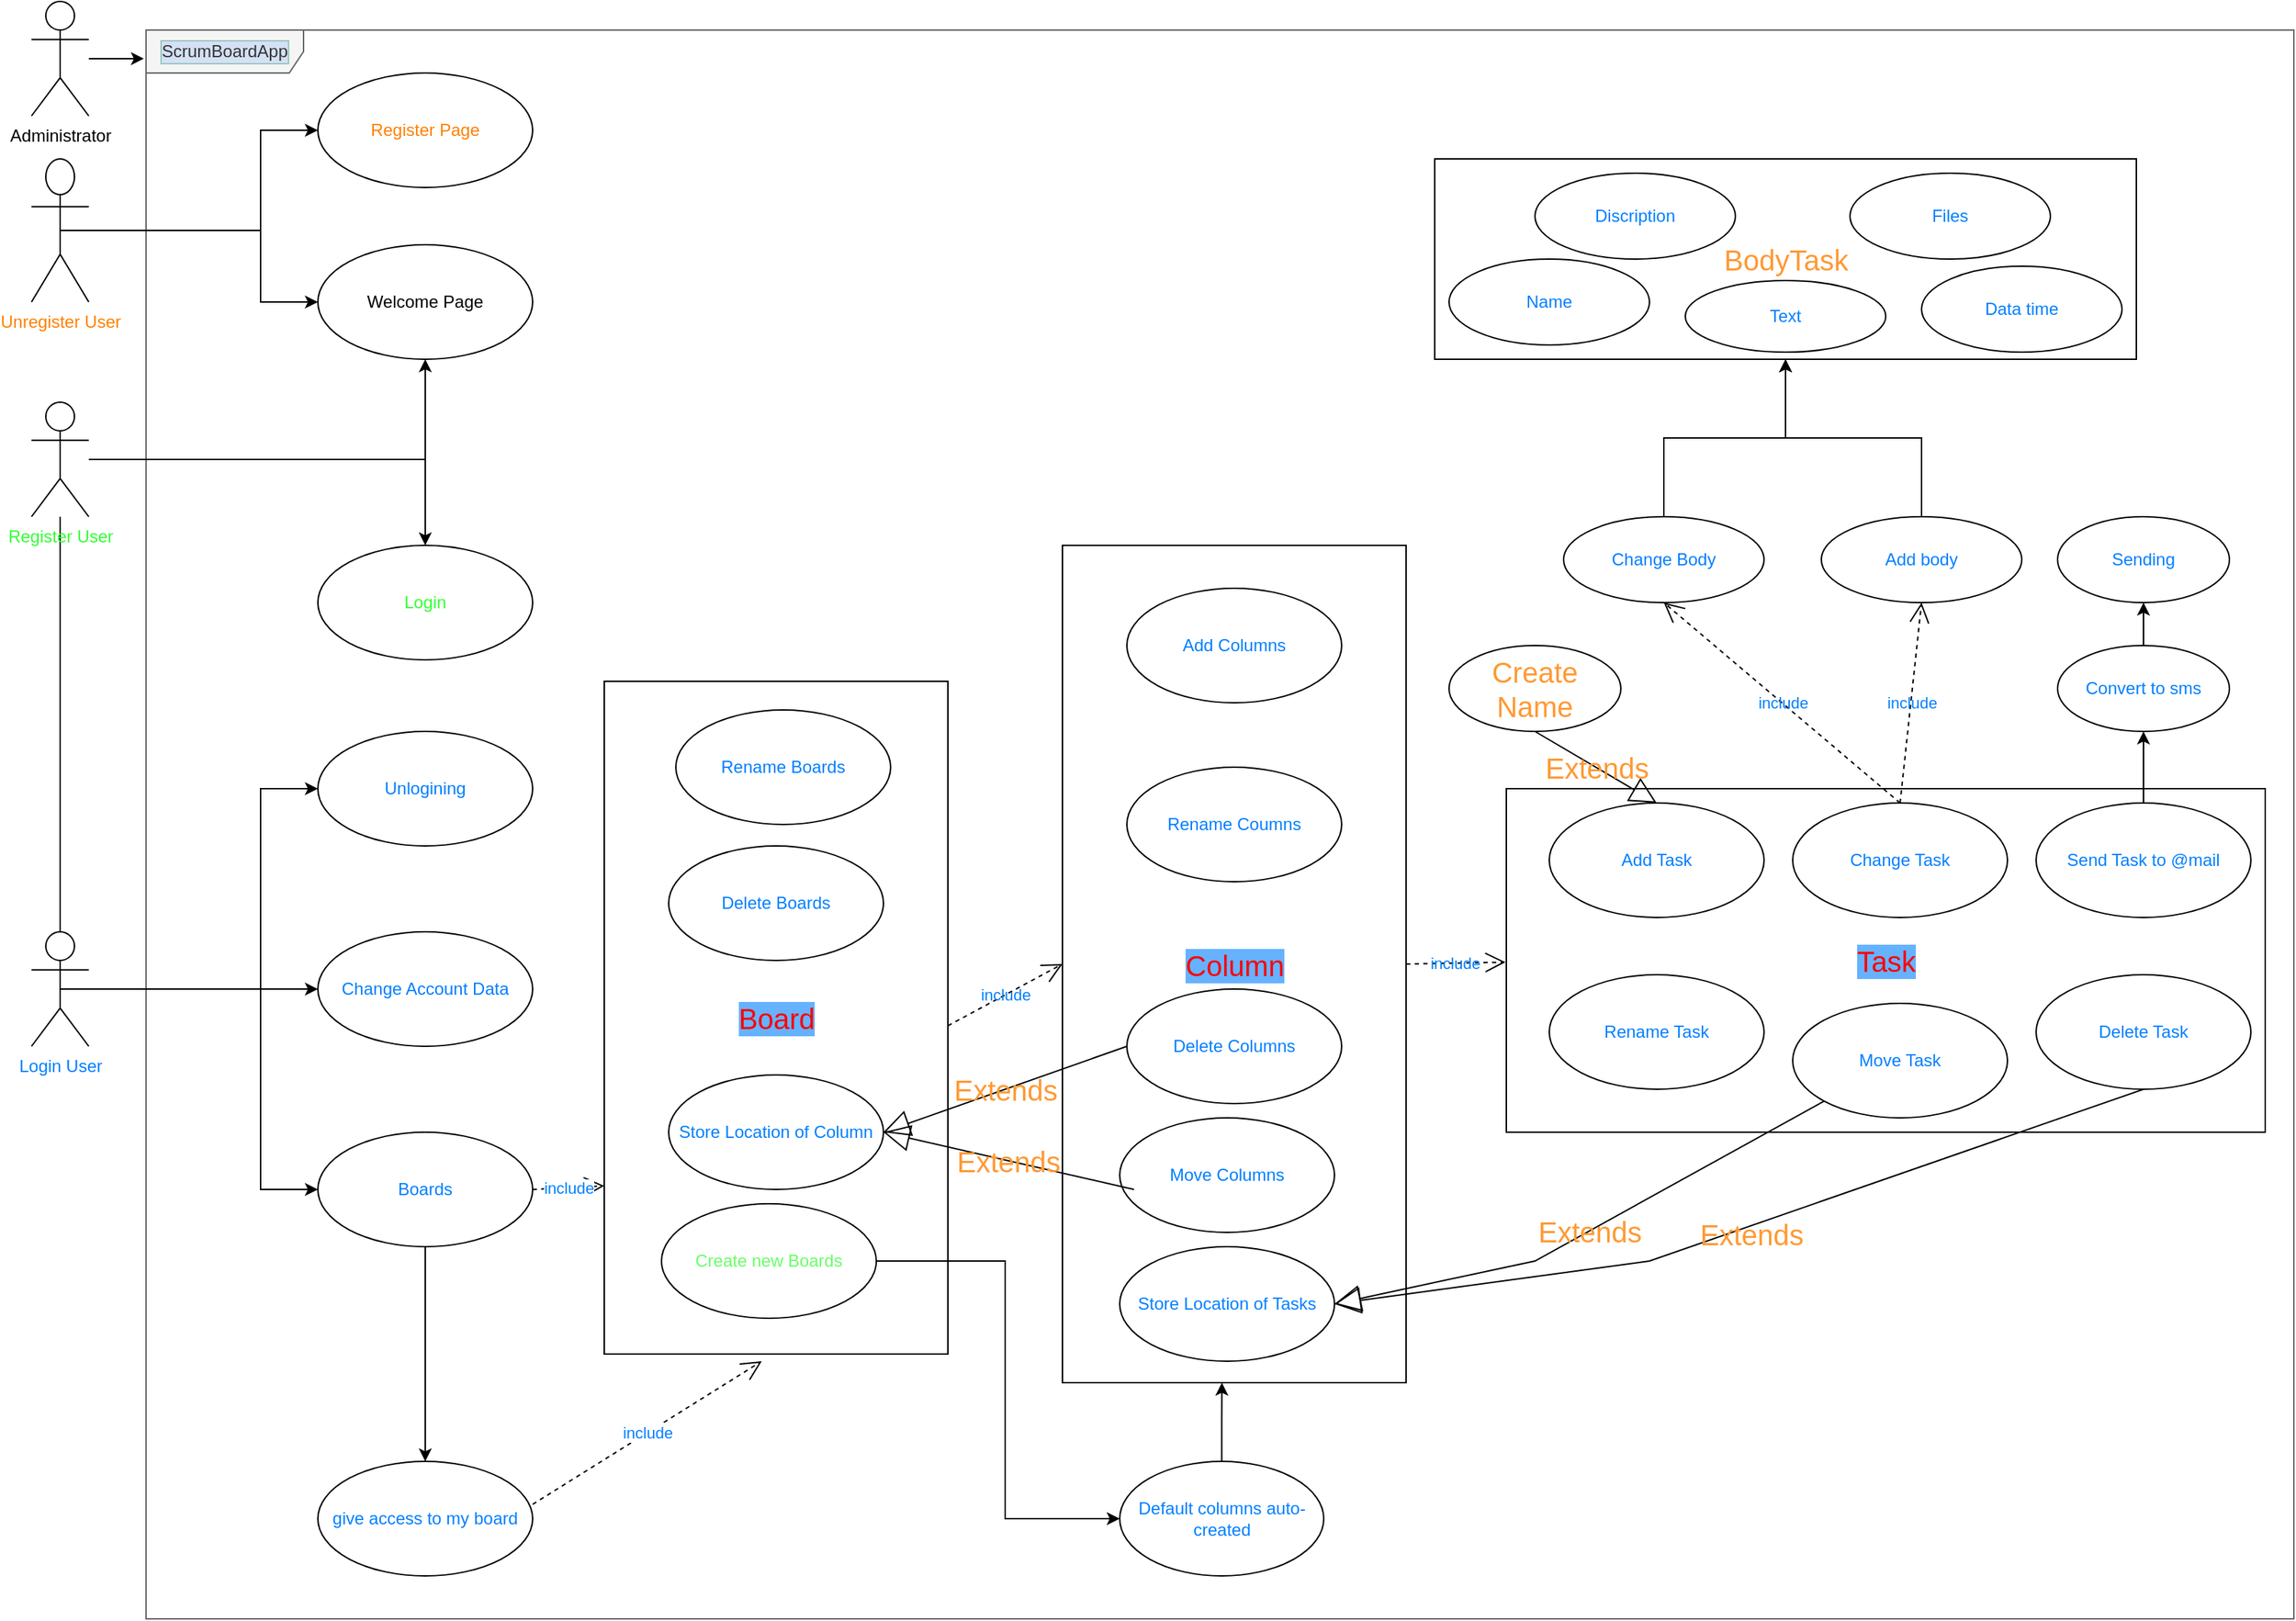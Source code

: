 <mxfile version="18.0.8" type="github" pages="8">
  <diagram id="qUPmlaSDLw5E5s6Abh2X" name="UseCase">
    <mxGraphModel dx="1303" dy="772" grid="1" gridSize="10" guides="1" tooltips="1" connect="1" arrows="1" fold="1" page="1" pageScale="1" pageWidth="827" pageHeight="1169" background="#FFFFFF" math="0" shadow="0">
      <root>
        <mxCell id="0" />
        <mxCell id="1" parent="0" />
        <mxCell id="uLyRi9IVPja2gbTCep0T-109" value="BodyTask" style="html=1;labelBackgroundColor=none;labelBorderColor=none;fontSize=20;fontColor=#FF9933;gradientColor=none;" parent="1" vertex="1">
          <mxGeometry x="1020" y="120" width="490" height="140" as="geometry" />
        </mxCell>
        <mxCell id="uLyRi9IVPja2gbTCep0T-74" value="Column" style="html=1;labelBackgroundColor=#66B2FF;labelBorderColor=none;fontSize=20;fontColor=#FF0000;gradientColor=none;" parent="1" vertex="1">
          <mxGeometry x="760" y="390" width="240" height="585" as="geometry" />
        </mxCell>
        <mxCell id="uLyRi9IVPja2gbTCep0T-80" value="Task" style="html=1;labelBackgroundColor=#66B2FF;labelBorderColor=none;fontSize=20;fontColor=#FF0000;gradientColor=none;" parent="1" vertex="1">
          <mxGeometry x="1070" y="560" width="530" height="240" as="geometry" />
        </mxCell>
        <mxCell id="uLyRi9IVPja2gbTCep0T-73" value="Board" style="html=1;labelBackgroundColor=#66B2FF;labelBorderColor=none;fontColor=#FF0000;gradientColor=none;fontSize=20;" parent="1" vertex="1">
          <mxGeometry x="440" y="485" width="240" height="470" as="geometry" />
        </mxCell>
        <mxCell id="uLyRi9IVPja2gbTCep0T-14" value="ScrumBoardApp" style="shape=umlFrame;whiteSpace=wrap;html=1;width=110;height=30;labelBackgroundColor=#D4E1F5;labelBorderColor=#9AC7BF;fillColor=#f5f5f5;fontColor=#333333;strokeColor=#666666;gradientColor=none;" parent="1" vertex="1">
          <mxGeometry x="120" y="30" width="1500" height="1110" as="geometry" />
        </mxCell>
        <mxCell id="uLyRi9IVPja2gbTCep0T-29" style="edgeStyle=orthogonalEdgeStyle;rounded=0;orthogonalLoop=1;jettySize=auto;html=1;entryX=0.5;entryY=1;entryDx=0;entryDy=0;" parent="1" source="uLyRi9IVPja2gbTCep0T-15" target="uLyRi9IVPja2gbTCep0T-19" edge="1">
          <mxGeometry relative="1" as="geometry" />
        </mxCell>
        <mxCell id="uLyRi9IVPja2gbTCep0T-30" style="edgeStyle=orthogonalEdgeStyle;rounded=0;orthogonalLoop=1;jettySize=auto;html=1;entryX=0.5;entryY=0;entryDx=0;entryDy=0;" parent="1" source="uLyRi9IVPja2gbTCep0T-15" target="uLyRi9IVPja2gbTCep0T-20" edge="1">
          <mxGeometry relative="1" as="geometry" />
        </mxCell>
        <mxCell id="uLyRi9IVPja2gbTCep0T-57" style="edgeStyle=orthogonalEdgeStyle;rounded=0;orthogonalLoop=1;jettySize=auto;html=1;labelBackgroundColor=none;fontColor=#33FF33;" parent="1" source="uLyRi9IVPja2gbTCep0T-15" edge="1">
          <mxGeometry relative="1" as="geometry">
            <mxPoint x="60" y="670" as="targetPoint" />
          </mxGeometry>
        </mxCell>
        <mxCell id="uLyRi9IVPja2gbTCep0T-15" value="Register User" style="shape=umlActor;verticalLabelPosition=bottom;verticalAlign=top;html=1;fontColor=#33FF33;" parent="1" vertex="1">
          <mxGeometry x="40" y="290" width="40" height="80" as="geometry" />
        </mxCell>
        <mxCell id="uLyRi9IVPja2gbTCep0T-26" style="edgeStyle=orthogonalEdgeStyle;rounded=0;orthogonalLoop=1;jettySize=auto;html=1;exitX=0.5;exitY=0.5;exitDx=0;exitDy=0;exitPerimeter=0;entryX=0;entryY=0.5;entryDx=0;entryDy=0;" parent="1" source="uLyRi9IVPja2gbTCep0T-16" target="uLyRi9IVPja2gbTCep0T-19" edge="1">
          <mxGeometry relative="1" as="geometry">
            <Array as="points">
              <mxPoint x="200" y="170" />
              <mxPoint x="200" y="220" />
            </Array>
          </mxGeometry>
        </mxCell>
        <mxCell id="uLyRi9IVPja2gbTCep0T-28" style="edgeStyle=orthogonalEdgeStyle;rounded=0;orthogonalLoop=1;jettySize=auto;html=1;exitX=0.5;exitY=0.5;exitDx=0;exitDy=0;exitPerimeter=0;entryX=0;entryY=0.5;entryDx=0;entryDy=0;" parent="1" source="uLyRi9IVPja2gbTCep0T-16" target="uLyRi9IVPja2gbTCep0T-27" edge="1">
          <mxGeometry relative="1" as="geometry">
            <Array as="points">
              <mxPoint x="200" y="170" />
              <mxPoint x="200" y="100" />
            </Array>
          </mxGeometry>
        </mxCell>
        <mxCell id="uLyRi9IVPja2gbTCep0T-16" value="Unregister User" style="shape=umlActor;verticalLabelPosition=bottom;verticalAlign=top;html=1;fontColor=#FF8000;" parent="1" vertex="1">
          <mxGeometry x="40" y="120" width="40" height="100" as="geometry" />
        </mxCell>
        <mxCell id="uLyRi9IVPja2gbTCep0T-125" style="edgeStyle=orthogonalEdgeStyle;rounded=0;orthogonalLoop=1;jettySize=auto;html=1;entryX=-0.001;entryY=0.018;entryDx=0;entryDy=0;entryPerimeter=0;labelBackgroundColor=none;fontSize=20;fontColor=#FF9933;" parent="1" source="uLyRi9IVPja2gbTCep0T-17" target="uLyRi9IVPja2gbTCep0T-14" edge="1">
          <mxGeometry relative="1" as="geometry" />
        </mxCell>
        <mxCell id="uLyRi9IVPja2gbTCep0T-17" value="Administrator" style="shape=umlActor;verticalLabelPosition=bottom;verticalAlign=top;html=1;" parent="1" vertex="1">
          <mxGeometry x="40" y="10" width="40" height="80" as="geometry" />
        </mxCell>
        <mxCell id="uLyRi9IVPja2gbTCep0T-18" style="edgeStyle=orthogonalEdgeStyle;rounded=0;orthogonalLoop=1;jettySize=auto;html=1;exitX=0.5;exitY=0.5;exitDx=0;exitDy=0;exitPerimeter=0;entryX=0.5;entryY=0.5;entryDx=0;entryDy=0;entryPerimeter=0;" parent="1" source="uLyRi9IVPja2gbTCep0T-17" target="uLyRi9IVPja2gbTCep0T-17" edge="1">
          <mxGeometry relative="1" as="geometry" />
        </mxCell>
        <mxCell id="uLyRi9IVPja2gbTCep0T-19" value="Welcome Page" style="ellipse;whiteSpace=wrap;html=1;labelBackgroundColor=none;" parent="1" vertex="1">
          <mxGeometry x="240" y="180" width="150" height="80" as="geometry" />
        </mxCell>
        <mxCell id="uLyRi9IVPja2gbTCep0T-20" value="Login" style="ellipse;whiteSpace=wrap;html=1;labelBackgroundColor=none;fontColor=#33FF33;" parent="1" vertex="1">
          <mxGeometry x="240" y="390" width="150" height="80" as="geometry" />
        </mxCell>
        <mxCell id="uLyRi9IVPja2gbTCep0T-120" style="edgeStyle=orthogonalEdgeStyle;rounded=0;orthogonalLoop=1;jettySize=auto;html=1;labelBackgroundColor=none;fontSize=20;fontColor=#FF9933;entryX=0.5;entryY=0;entryDx=0;entryDy=0;" parent="1" source="uLyRi9IVPja2gbTCep0T-22" target="uLyRi9IVPja2gbTCep0T-119" edge="1">
          <mxGeometry relative="1" as="geometry">
            <mxPoint x="315" y="1020" as="targetPoint" />
          </mxGeometry>
        </mxCell>
        <mxCell id="uLyRi9IVPja2gbTCep0T-22" value="Boards" style="ellipse;whiteSpace=wrap;html=1;labelBackgroundColor=none;fontColor=#007FFF;" parent="1" vertex="1">
          <mxGeometry x="240" y="800" width="150" height="80" as="geometry" />
        </mxCell>
        <mxCell id="uLyRi9IVPja2gbTCep0T-27" value="Register Page" style="ellipse;whiteSpace=wrap;html=1;labelBackgroundColor=none;labelBorderColor=none;gradientColor=none;fontColor=#FF8000;" parent="1" vertex="1">
          <mxGeometry x="240" y="60" width="150" height="80" as="geometry" />
        </mxCell>
        <mxCell id="uLyRi9IVPja2gbTCep0T-81" style="edgeStyle=orthogonalEdgeStyle;rounded=0;orthogonalLoop=1;jettySize=auto;html=1;entryX=0;entryY=0.5;entryDx=0;entryDy=0;labelBackgroundColor=none;fontSize=20;fontColor=#66FF66;exitX=1;exitY=0.5;exitDx=0;exitDy=0;" parent="1" source="uLyRi9IVPja2gbTCep0T-31" target="uLyRi9IVPja2gbTCep0T-45" edge="1">
          <mxGeometry relative="1" as="geometry">
            <Array as="points">
              <mxPoint x="720" y="890" />
              <mxPoint x="720" y="1070" />
            </Array>
          </mxGeometry>
        </mxCell>
        <mxCell id="uLyRi9IVPja2gbTCep0T-31" value="Create new Boards" style="ellipse;whiteSpace=wrap;html=1;labelBackgroundColor=none;fontColor=#66FF66;" parent="1" vertex="1">
          <mxGeometry x="480" y="850" width="150" height="80" as="geometry" />
        </mxCell>
        <mxCell id="uLyRi9IVPja2gbTCep0T-39" style="edgeStyle=orthogonalEdgeStyle;rounded=0;orthogonalLoop=1;jettySize=auto;html=1;exitX=0.5;exitY=0.5;exitDx=0;exitDy=0;exitPerimeter=0;entryX=0;entryY=0.5;entryDx=0;entryDy=0;fontColor=#007FFF;" parent="1" source="uLyRi9IVPja2gbTCep0T-37" target="uLyRi9IVPja2gbTCep0T-38" edge="1">
          <mxGeometry relative="1" as="geometry">
            <Array as="points">
              <mxPoint x="200" y="700" />
              <mxPoint x="200" y="560" />
            </Array>
          </mxGeometry>
        </mxCell>
        <mxCell id="uLyRi9IVPja2gbTCep0T-40" style="edgeStyle=orthogonalEdgeStyle;rounded=0;orthogonalLoop=1;jettySize=auto;html=1;entryX=0;entryY=0.5;entryDx=0;entryDy=0;fontColor=#007FFF;" parent="1" source="uLyRi9IVPja2gbTCep0T-37" target="uLyRi9IVPja2gbTCep0T-22" edge="1">
          <mxGeometry relative="1" as="geometry">
            <Array as="points">
              <mxPoint x="200" y="700" />
              <mxPoint x="200" y="840" />
            </Array>
          </mxGeometry>
        </mxCell>
        <mxCell id="uLyRi9IVPja2gbTCep0T-122" style="edgeStyle=orthogonalEdgeStyle;rounded=0;orthogonalLoop=1;jettySize=auto;html=1;labelBackgroundColor=none;fontSize=20;fontColor=#FF9933;" parent="1" source="uLyRi9IVPja2gbTCep0T-37" target="uLyRi9IVPja2gbTCep0T-48" edge="1">
          <mxGeometry relative="1" as="geometry" />
        </mxCell>
        <mxCell id="uLyRi9IVPja2gbTCep0T-37" value="Login User" style="shape=umlActor;verticalLabelPosition=bottom;verticalAlign=top;html=1;fontColor=#007FFF;" parent="1" vertex="1">
          <mxGeometry x="40" y="660" width="40" height="80" as="geometry" />
        </mxCell>
        <mxCell id="uLyRi9IVPja2gbTCep0T-38" value="Unlogining" style="ellipse;whiteSpace=wrap;html=1;labelBackgroundColor=none;fontColor=#007FFF;" parent="1" vertex="1">
          <mxGeometry x="240" y="520" width="150" height="80" as="geometry" />
        </mxCell>
        <mxCell id="uLyRi9IVPja2gbTCep0T-82" style="edgeStyle=orthogonalEdgeStyle;rounded=0;orthogonalLoop=1;jettySize=auto;html=1;entryX=0.464;entryY=1;entryDx=0;entryDy=0;entryPerimeter=0;labelBackgroundColor=none;fontSize=20;fontColor=#66FF66;" parent="1" source="uLyRi9IVPja2gbTCep0T-45" target="uLyRi9IVPja2gbTCep0T-74" edge="1">
          <mxGeometry relative="1" as="geometry" />
        </mxCell>
        <mxCell id="uLyRi9IVPja2gbTCep0T-45" value="Default columns auto-created" style="ellipse;whiteSpace=wrap;html=1;labelBackgroundColor=none;fontColor=#007FFF;rotation=0;" parent="1" vertex="1">
          <mxGeometry x="800" y="1030" width="142.5" height="80" as="geometry" />
        </mxCell>
        <mxCell id="uLyRi9IVPja2gbTCep0T-46" value="Add Columns" style="ellipse;whiteSpace=wrap;html=1;labelBackgroundColor=none;fontColor=#007FFF;" parent="1" vertex="1">
          <mxGeometry x="805" y="420" width="150" height="80" as="geometry" />
        </mxCell>
        <mxCell id="uLyRi9IVPja2gbTCep0T-47" value="Rename Coumns" style="ellipse;whiteSpace=wrap;html=1;labelBackgroundColor=none;fontColor=#007FFF;" parent="1" vertex="1">
          <mxGeometry x="805" y="545" width="150" height="80" as="geometry" />
        </mxCell>
        <mxCell id="uLyRi9IVPja2gbTCep0T-48" value="Change Account Data" style="ellipse;whiteSpace=wrap;html=1;labelBackgroundColor=none;fontColor=#007FFF;" parent="1" vertex="1">
          <mxGeometry x="240" y="660" width="150" height="80" as="geometry" />
        </mxCell>
        <mxCell id="uLyRi9IVPja2gbTCep0T-50" value="Rename Boards" style="ellipse;whiteSpace=wrap;html=1;labelBackgroundColor=none;fontColor=#007FFF;" parent="1" vertex="1">
          <mxGeometry x="490" y="505" width="150" height="80" as="geometry" />
        </mxCell>
        <mxCell id="uLyRi9IVPja2gbTCep0T-51" value="Delete Boards" style="ellipse;whiteSpace=wrap;html=1;labelBackgroundColor=none;fontColor=#007FFF;" parent="1" vertex="1">
          <mxGeometry x="485" y="600" width="150" height="80" as="geometry" />
        </mxCell>
        <mxCell id="uLyRi9IVPja2gbTCep0T-61" value="Delete Columns" style="ellipse;whiteSpace=wrap;html=1;labelBackgroundColor=none;fontColor=#007FFF;" parent="1" vertex="1">
          <mxGeometry x="805" y="700" width="150" height="80" as="geometry" />
        </mxCell>
        <mxCell id="uLyRi9IVPja2gbTCep0T-64" value="Add Task" style="ellipse;whiteSpace=wrap;html=1;labelBackgroundColor=none;fontColor=#007FFF;" parent="1" vertex="1">
          <mxGeometry x="1100" y="570" width="150" height="80" as="geometry" />
        </mxCell>
        <mxCell id="uLyRi9IVPja2gbTCep0T-65" value="Rename Task" style="ellipse;whiteSpace=wrap;html=1;labelBackgroundColor=none;fontColor=#007FFF;" parent="1" vertex="1">
          <mxGeometry x="1100" y="690" width="150" height="80" as="geometry" />
        </mxCell>
        <mxCell id="uLyRi9IVPja2gbTCep0T-70" value="include" style="endArrow=open;endSize=12;dashed=1;html=1;rounded=0;labelBackgroundColor=none;fontColor=#007FFF;exitX=1;exitY=0.5;exitDx=0;exitDy=0;entryX=-0.001;entryY=0.505;entryDx=0;entryDy=0;entryPerimeter=0;" parent="1" source="uLyRi9IVPja2gbTCep0T-74" target="uLyRi9IVPja2gbTCep0T-80" edge="1">
          <mxGeometry width="160" relative="1" as="geometry">
            <mxPoint x="1075" y="400" as="sourcePoint" />
            <mxPoint x="1090.0" y="590" as="targetPoint" />
          </mxGeometry>
        </mxCell>
        <mxCell id="uLyRi9IVPja2gbTCep0T-71" value="Move Task" style="ellipse;whiteSpace=wrap;html=1;labelBackgroundColor=none;fontColor=#007FFF;" parent="1" vertex="1">
          <mxGeometry x="1270" y="710" width="150" height="80" as="geometry" />
        </mxCell>
        <mxCell id="uLyRi9IVPja2gbTCep0T-77" value="include" style="endArrow=open;endSize=12;dashed=1;html=1;rounded=0;fontColor=#007FFF;exitX=1;exitY=0.5;exitDx=0;exitDy=0;entryX=0;entryY=0.75;entryDx=0;entryDy=0;" parent="1" source="uLyRi9IVPja2gbTCep0T-22" target="uLyRi9IVPja2gbTCep0T-73" edge="1">
          <mxGeometry width="160" relative="1" as="geometry">
            <mxPoint x="400" y="729" as="sourcePoint" />
            <mxPoint x="530" y="729.2" as="targetPoint" />
          </mxGeometry>
        </mxCell>
        <mxCell id="uLyRi9IVPja2gbTCep0T-78" value="include" style="endArrow=open;endSize=12;dashed=1;html=1;rounded=0;entryX=0;entryY=0.5;entryDx=0;entryDy=0;labelBackgroundColor=none;fontColor=#007FFF;exitX=1;exitY=0.512;exitDx=0;exitDy=0;exitPerimeter=0;" parent="1" source="uLyRi9IVPja2gbTCep0T-73" target="uLyRi9IVPja2gbTCep0T-74" edge="1">
          <mxGeometry width="160" relative="1" as="geometry">
            <mxPoint x="1130" y="730" as="sourcePoint" />
            <mxPoint x="1320" y="650" as="targetPoint" />
          </mxGeometry>
        </mxCell>
        <mxCell id="uLyRi9IVPja2gbTCep0T-83" value="Move Columns" style="ellipse;whiteSpace=wrap;html=1;labelBackgroundColor=none;fontColor=#007FFF;" parent="1" vertex="1">
          <mxGeometry x="800" y="790" width="150" height="80" as="geometry" />
        </mxCell>
        <mxCell id="uLyRi9IVPja2gbTCep0T-84" value="Change Task" style="ellipse;whiteSpace=wrap;html=1;labelBackgroundColor=none;fontColor=#007FFF;" parent="1" vertex="1">
          <mxGeometry x="1270" y="570" width="150" height="80" as="geometry" />
        </mxCell>
        <mxCell id="uLyRi9IVPja2gbTCep0T-116" value="" style="edgeStyle=orthogonalEdgeStyle;rounded=0;orthogonalLoop=1;jettySize=auto;html=1;labelBackgroundColor=none;fontSize=20;fontColor=#FF9933;" parent="1" source="uLyRi9IVPja2gbTCep0T-85" target="uLyRi9IVPja2gbTCep0T-115" edge="1">
          <mxGeometry relative="1" as="geometry" />
        </mxCell>
        <mxCell id="uLyRi9IVPja2gbTCep0T-85" value="Send Task to @mail" style="ellipse;whiteSpace=wrap;html=1;labelBackgroundColor=none;fontColor=#007FFF;" parent="1" vertex="1">
          <mxGeometry x="1440" y="570" width="150" height="80" as="geometry" />
        </mxCell>
        <mxCell id="uLyRi9IVPja2gbTCep0T-86" value="Create Name" style="ellipse;whiteSpace=wrap;html=1;labelBackgroundColor=none;labelBorderColor=none;fontSize=20;fontColor=#FF9933;gradientColor=none;" parent="1" vertex="1">
          <mxGeometry x="1030" y="460" width="120" height="60" as="geometry" />
        </mxCell>
        <mxCell id="uLyRi9IVPja2gbTCep0T-87" value="Extends" style="endArrow=block;endSize=16;endFill=0;html=1;rounded=0;labelBackgroundColor=none;fontSize=20;fontColor=#FF9933;exitX=0.5;exitY=1;exitDx=0;exitDy=0;entryX=0.5;entryY=0;entryDx=0;entryDy=0;" parent="1" source="uLyRi9IVPja2gbTCep0T-86" target="uLyRi9IVPja2gbTCep0T-64" edge="1">
          <mxGeometry width="160" relative="1" as="geometry">
            <mxPoint x="1170" y="420" as="sourcePoint" />
            <mxPoint x="1330" y="420" as="targetPoint" />
          </mxGeometry>
        </mxCell>
        <mxCell id="uLyRi9IVPja2gbTCep0T-88" value="include" style="endArrow=open;endSize=12;dashed=1;html=1;rounded=0;labelBackgroundColor=none;fontColor=#007FFF;exitX=0.5;exitY=0;exitDx=0;exitDy=0;entryX=0.5;entryY=1;entryDx=0;entryDy=0;" parent="1" source="uLyRi9IVPja2gbTCep0T-84" target="uLyRi9IVPja2gbTCep0T-91" edge="1">
          <mxGeometry width="160" relative="1" as="geometry">
            <mxPoint x="1010.24" y="690.2" as="sourcePoint" />
            <mxPoint x="1345" y="400" as="targetPoint" />
          </mxGeometry>
        </mxCell>
        <mxCell id="uLyRi9IVPja2gbTCep0T-113" style="edgeStyle=orthogonalEdgeStyle;rounded=0;orthogonalLoop=1;jettySize=auto;html=1;entryX=0.5;entryY=1;entryDx=0;entryDy=0;labelBackgroundColor=none;fontSize=20;fontColor=#FF9933;" parent="1" source="uLyRi9IVPja2gbTCep0T-89" target="uLyRi9IVPja2gbTCep0T-109" edge="1">
          <mxGeometry relative="1" as="geometry" />
        </mxCell>
        <mxCell id="uLyRi9IVPja2gbTCep0T-89" value="Change Body" style="ellipse;whiteSpace=wrap;html=1;labelBackgroundColor=none;fontColor=#007FFF;" parent="1" vertex="1">
          <mxGeometry x="1110" y="370" width="140" height="60" as="geometry" />
        </mxCell>
        <mxCell id="uLyRi9IVPja2gbTCep0T-112" style="edgeStyle=orthogonalEdgeStyle;rounded=0;orthogonalLoop=1;jettySize=auto;html=1;labelBackgroundColor=none;fontSize=20;fontColor=#FF9933;" parent="1" source="uLyRi9IVPja2gbTCep0T-91" target="uLyRi9IVPja2gbTCep0T-109" edge="1">
          <mxGeometry relative="1" as="geometry" />
        </mxCell>
        <mxCell id="uLyRi9IVPja2gbTCep0T-91" value="Add body" style="ellipse;whiteSpace=wrap;html=1;labelBackgroundColor=none;fontColor=#007FFF;" parent="1" vertex="1">
          <mxGeometry x="1290" y="370" width="140" height="60" as="geometry" />
        </mxCell>
        <mxCell id="uLyRi9IVPja2gbTCep0T-94" value="include" style="endArrow=open;endSize=12;dashed=1;html=1;rounded=0;labelBackgroundColor=none;fontColor=#007FFF;exitX=0.5;exitY=0;exitDx=0;exitDy=0;entryX=0.5;entryY=1;entryDx=0;entryDy=0;" parent="1" source="uLyRi9IVPja2gbTCep0T-84" target="uLyRi9IVPja2gbTCep0T-89" edge="1">
          <mxGeometry width="160" relative="1" as="geometry">
            <mxPoint x="1365" y="590" as="sourcePoint" />
            <mxPoint x="1365" y="300" as="targetPoint" />
          </mxGeometry>
        </mxCell>
        <mxCell id="uLyRi9IVPja2gbTCep0T-96" value="Extends" style="endArrow=block;endSize=16;endFill=0;html=1;rounded=0;labelBackgroundColor=none;fontSize=20;fontColor=#FF9933;exitX=0;exitY=1;exitDx=0;exitDy=0;entryX=1;entryY=0.5;entryDx=0;entryDy=0;" parent="1" source="uLyRi9IVPja2gbTCep0T-71" target="uLyRi9IVPja2gbTCep0T-95" edge="1">
          <mxGeometry width="160" relative="1" as="geometry">
            <mxPoint x="1185" y="560" as="sourcePoint" />
            <mxPoint x="1080" y="970" as="targetPoint" />
            <Array as="points">
              <mxPoint x="1090" y="890" />
            </Array>
          </mxGeometry>
        </mxCell>
        <mxCell id="uLyRi9IVPja2gbTCep0T-95" value="Store Location of Tasks" style="ellipse;whiteSpace=wrap;html=1;labelBackgroundColor=none;fontColor=#007FFF;" parent="1" vertex="1">
          <mxGeometry x="800" y="880" width="150" height="80" as="geometry" />
        </mxCell>
        <mxCell id="uLyRi9IVPja2gbTCep0T-97" value="Extends" style="endArrow=block;endSize=16;endFill=0;html=1;rounded=0;labelBackgroundColor=none;fontSize=20;fontColor=#FF9933;entryX=1;entryY=0.5;entryDx=0;entryDy=0;exitX=0.5;exitY=1;exitDx=0;exitDy=0;" parent="1" source="uLyRi9IVPja2gbTCep0T-66" target="uLyRi9IVPja2gbTCep0T-95" edge="1">
          <mxGeometry x="-0.006" y="5" width="160" relative="1" as="geometry">
            <mxPoint x="1470" y="880" as="sourcePoint" />
            <mxPoint x="970" y="910" as="targetPoint" />
            <Array as="points">
              <mxPoint x="1170" y="890" />
            </Array>
            <mxPoint as="offset" />
          </mxGeometry>
        </mxCell>
        <mxCell id="uLyRi9IVPja2gbTCep0T-66" value="Delete Task" style="ellipse;whiteSpace=wrap;html=1;labelBackgroundColor=none;fontColor=#007FFF;" parent="1" vertex="1">
          <mxGeometry x="1440" y="690" width="150" height="80" as="geometry" />
        </mxCell>
        <mxCell id="uLyRi9IVPja2gbTCep0T-102" value="Store Location of Column" style="ellipse;whiteSpace=wrap;html=1;labelBackgroundColor=none;fontColor=#007FFF;" parent="1" vertex="1">
          <mxGeometry x="485" y="760" width="150" height="80" as="geometry" />
        </mxCell>
        <mxCell id="uLyRi9IVPja2gbTCep0T-103" value="Extends" style="endArrow=block;endSize=16;endFill=0;html=1;rounded=0;labelBackgroundColor=none;fontSize=20;fontColor=#FF9933;exitX=0;exitY=0.5;exitDx=0;exitDy=0;entryX=1;entryY=0.5;entryDx=0;entryDy=0;" parent="1" source="uLyRi9IVPja2gbTCep0T-61" target="uLyRi9IVPja2gbTCep0T-102" edge="1">
          <mxGeometry width="160" relative="1" as="geometry">
            <mxPoint x="1302.151" y="828.382" as="sourcePoint" />
            <mxPoint x="970" y="910" as="targetPoint" />
            <Array as="points" />
          </mxGeometry>
        </mxCell>
        <mxCell id="uLyRi9IVPja2gbTCep0T-104" value="Extends" style="endArrow=block;endSize=16;endFill=0;html=1;rounded=0;labelBackgroundColor=none;fontSize=20;fontColor=#FF9933;exitX=0;exitY=0.5;exitDx=0;exitDy=0;entryX=1;entryY=0.5;entryDx=0;entryDy=0;" parent="1" target="uLyRi9IVPja2gbTCep0T-102" edge="1">
          <mxGeometry width="160" relative="1" as="geometry">
            <mxPoint x="810" y="840" as="sourcePoint" />
            <mxPoint x="645" y="810" as="targetPoint" />
            <Array as="points" />
          </mxGeometry>
        </mxCell>
        <mxCell id="uLyRi9IVPja2gbTCep0T-105" value="Discription" style="ellipse;whiteSpace=wrap;html=1;labelBackgroundColor=none;fontColor=#007FFF;" parent="1" vertex="1">
          <mxGeometry x="1090" y="130" width="140" height="60" as="geometry" />
        </mxCell>
        <mxCell id="uLyRi9IVPja2gbTCep0T-107" value="Files" style="ellipse;whiteSpace=wrap;html=1;labelBackgroundColor=none;fontColor=#007FFF;" parent="1" vertex="1">
          <mxGeometry x="1310" y="130" width="140" height="60" as="geometry" />
        </mxCell>
        <mxCell id="uLyRi9IVPja2gbTCep0T-108" value="Data time" style="ellipse;whiteSpace=wrap;html=1;labelBackgroundColor=none;fontColor=#007FFF;" parent="1" vertex="1">
          <mxGeometry x="1360" y="195" width="140" height="60" as="geometry" />
        </mxCell>
        <mxCell id="uLyRi9IVPja2gbTCep0T-110" style="edgeStyle=orthogonalEdgeStyle;rounded=0;orthogonalLoop=1;jettySize=auto;html=1;exitX=0.5;exitY=1;exitDx=0;exitDy=0;labelBackgroundColor=none;fontSize=20;fontColor=#FF9933;" parent="1" source="uLyRi9IVPja2gbTCep0T-107" target="uLyRi9IVPja2gbTCep0T-107" edge="1">
          <mxGeometry relative="1" as="geometry" />
        </mxCell>
        <mxCell id="uLyRi9IVPja2gbTCep0T-111" value="Name" style="ellipse;whiteSpace=wrap;html=1;labelBackgroundColor=none;fontColor=#007FFF;" parent="1" vertex="1">
          <mxGeometry x="1030" y="190" width="140" height="60" as="geometry" />
        </mxCell>
        <mxCell id="uLyRi9IVPja2gbTCep0T-114" value="Text" style="ellipse;whiteSpace=wrap;html=1;labelBackgroundColor=none;fontColor=#007FFF;" parent="1" vertex="1">
          <mxGeometry x="1195" y="205" width="140" height="50" as="geometry" />
        </mxCell>
        <mxCell id="uLyRi9IVPja2gbTCep0T-118" value="" style="edgeStyle=orthogonalEdgeStyle;rounded=0;orthogonalLoop=1;jettySize=auto;html=1;labelBackgroundColor=none;fontSize=20;fontColor=#FF9933;" parent="1" source="uLyRi9IVPja2gbTCep0T-115" target="uLyRi9IVPja2gbTCep0T-117" edge="1">
          <mxGeometry relative="1" as="geometry" />
        </mxCell>
        <mxCell id="uLyRi9IVPja2gbTCep0T-115" value="Convert to sms" style="ellipse;whiteSpace=wrap;html=1;fontColor=#007FFF;labelBackgroundColor=none;" parent="1" vertex="1">
          <mxGeometry x="1455" y="460" width="120" height="60" as="geometry" />
        </mxCell>
        <mxCell id="uLyRi9IVPja2gbTCep0T-117" value="Sending" style="ellipse;whiteSpace=wrap;html=1;fontColor=#007FFF;labelBackgroundColor=none;" parent="1" vertex="1">
          <mxGeometry x="1455" y="370" width="120" height="60" as="geometry" />
        </mxCell>
        <mxCell id="uLyRi9IVPja2gbTCep0T-119" value="give access to my board" style="ellipse;whiteSpace=wrap;html=1;labelBackgroundColor=none;fontColor=#007FFF;" parent="1" vertex="1">
          <mxGeometry x="240" y="1030" width="150" height="80" as="geometry" />
        </mxCell>
        <mxCell id="uLyRi9IVPja2gbTCep0T-124" value="include" style="endArrow=open;endSize=12;dashed=1;html=1;rounded=0;fontColor=#007FFF;exitX=1;exitY=0.375;exitDx=0;exitDy=0;exitPerimeter=0;" parent="1" source="uLyRi9IVPja2gbTCep0T-119" edge="1">
          <mxGeometry width="160" relative="1" as="geometry">
            <mxPoint x="390" y="860" as="sourcePoint" />
            <mxPoint x="550" y="960" as="targetPoint" />
          </mxGeometry>
        </mxCell>
      </root>
    </mxGraphModel>
  </diagram>
  <diagram id="Z34OHi6Wktxm36wKiyyq" name="Mockup_Welcome_Page">
    <mxGraphModel dx="1303" dy="772" grid="1" gridSize="10" guides="1" tooltips="1" connect="1" arrows="1" fold="1" page="1" pageScale="1" pageWidth="827" pageHeight="1169" math="0" shadow="0">
      <root>
        <mxCell id="0" />
        <mxCell id="1" parent="0" />
        <UserObject label="" link="data:page/id,FLh6viGXcvYgxyv5NBFk" id="AbebpnNf3NId4tLL-i8--9">
          <mxCell style="strokeWidth=1;shadow=0;dashed=0;align=center;html=1;shape=mxgraph.mockup.containers.browserWindow;rSize=0;strokeColor=#666666;strokeColor2=#008cff;strokeColor3=#c4c4c4;mainText=,;recursiveResize=0;" vertex="1" parent="1">
            <mxGeometry x="40" y="40" width="760" height="480" as="geometry" />
          </mxCell>
        </UserObject>
        <mxCell id="AbebpnNf3NId4tLL-i8--10" value="ScrumBoard" style="strokeWidth=1;shadow=0;dashed=0;align=center;html=1;shape=mxgraph.mockup.containers.anchor;fontSize=17;fontColor=#666666;align=left;" vertex="1" parent="AbebpnNf3NId4tLL-i8--9">
          <mxGeometry x="60" y="12" width="110" height="26" as="geometry" />
        </mxCell>
        <mxCell id="AbebpnNf3NId4tLL-i8--11" value="https://{home}/" style="strokeWidth=1;shadow=0;dashed=0;align=center;html=1;shape=mxgraph.mockup.containers.anchor;rSize=0;fontSize=17;fontColor=#666666;align=left;" vertex="1" parent="AbebpnNf3NId4tLL-i8--9">
          <mxGeometry x="130" y="60" width="250" height="26" as="geometry" />
        </mxCell>
        <mxCell id="AbebpnNf3NId4tLL-i8--12" value="&lt;font style=&quot;font-size: 16px;&quot;&gt;&lt;b&gt;Hello Dear friend!&lt;br&gt;ScrumBoardApp helps you efficiently solve work Tasks&lt;/b&gt;&lt;/font&gt;" style="text;spacingTop=-5;whiteSpace=wrap;html=1;align=center;fontSize=12;fontFamily=Helvetica;fillColor=none;strokeColor=none;" vertex="1" parent="AbebpnNf3NId4tLL-i8--9">
          <mxGeometry y="190" width="760" height="50" as="geometry" />
        </mxCell>
        <object label="Register" link="data:page/id,nGllJwXl_aKc9Nv57PwL" id="AbebpnNf3NId4tLL-i8--15">
          <mxCell style="strokeWidth=1;shadow=0;dashed=0;align=center;html=1;shape=mxgraph.mockup.buttons.button;strokeColor=#666666;fontColor=#ffffff;mainText=;buttonStyle=round;fontSize=17;fontStyle=1;fillColor=#008cff;whiteSpace=wrap;points=[];" vertex="1" parent="AbebpnNf3NId4tLL-i8--9">
            <mxGeometry x="630" y="120" width="90" height="30" as="geometry" />
          </mxCell>
        </object>
        <UserObject label="" link="data:page/id,nGllJwXl_aKc9Nv57PwL" id="AbebpnNf3NId4tLL-i8--16">
          <mxCell style="strokeWidth=1;shadow=0;dashed=0;align=center;html=1;shape=mxgraph.mockup.buttons.multiButton;fillColor=#008cff;strokeColor=#666666;mainText=;subText=;fontSize=16;" vertex="1" parent="AbebpnNf3NId4tLL-i8--9">
            <mxGeometry x="305" y="400" width="150" height="50" as="geometry" />
          </mxCell>
        </UserObject>
        <mxCell id="AbebpnNf3NId4tLL-i8--17" value="Register" style="strokeWidth=1;shadow=0;dashed=0;align=center;html=1;shape=mxgraph.mockup.anchor;fontSize=16;fontColor=#ffffff;fontStyle=1;whiteSpace=wrap;" vertex="1" parent="AbebpnNf3NId4tLL-i8--16">
          <mxGeometry y="8" width="150" height="20" as="geometry" />
        </mxCell>
        <mxCell id="AbebpnNf3NId4tLL-i8--18" value="Registration is Free" style="strokeWidth=1;shadow=0;dashed=0;align=center;html=1;shape=mxgraph.mockup.anchor;fontSize=12;fontColor=#ffffff;fontStyle=1;whiteSpace=wrap;" vertex="1" parent="AbebpnNf3NId4tLL-i8--16">
          <mxGeometry y="30" width="150" height="10" as="geometry" />
        </mxCell>
        <mxCell id="AbebpnNf3NId4tLL-i8--19" value="" style="verticalLabelPosition=bottom;shadow=0;dashed=0;align=center;html=1;verticalAlign=top;strokeWidth=1;shape=mxgraph.mockup.markup.line;strokeColor=#999999;fontSize=16;" vertex="1" parent="AbebpnNf3NId4tLL-i8--9">
          <mxGeometry y="150" width="760" height="20" as="geometry" />
        </mxCell>
        <UserObject label="Login" link="data:page/id,FLh6viGXcvYgxyv5NBFk" id="AbebpnNf3NId4tLL-i8--20">
          <mxCell style="strokeWidth=1;shadow=0;dashed=0;align=center;html=1;shape=mxgraph.mockup.buttons.button;mainText=;buttonStyle=round;fontSize=17;fontStyle=1;whiteSpace=wrap;strokeColor=#FFFFFF;fontColor=#008CFF;" vertex="1" parent="AbebpnNf3NId4tLL-i8--9">
            <mxGeometry x="540" y="120" width="90" height="30" as="geometry" />
          </mxCell>
        </UserObject>
        <UserObject label="" link="data:page/id,Z34OHi6Wktxm36wKiyyq" id="AbebpnNf3NId4tLL-i8--25">
          <mxCell style="group" vertex="1" connectable="0" parent="AbebpnNf3NId4tLL-i8--9">
            <mxGeometry x="40" y="116" width="120" height="38" as="geometry" />
          </mxCell>
        </UserObject>
        <mxCell id="AbebpnNf3NId4tLL-i8--24" value="Logo" style="strokeWidth=1;shadow=0;dashed=0;align=center;html=1;shape=mxgraph.mockup.buttons.button;mainText=;buttonStyle=round;fontSize=17;fontStyle=1;whiteSpace=wrap;strokeColor=#FFFFFF;fontColor=#008CFF;" vertex="1" parent="AbebpnNf3NId4tLL-i8--25">
          <mxGeometry x="30" y="8" width="90" height="30" as="geometry" />
        </mxCell>
        <mxCell id="AbebpnNf3NId4tLL-i8--23" value="" style="sketch=0;shadow=0;dashed=0;html=1;strokeColor=none;labelPosition=center;verticalLabelPosition=bottom;verticalAlign=top;align=center;shape=mxgraph.mscae.cloud.hockeyapp;fillColor=#0079D6;pointerEvents=1;fontSize=16;fontColor=#008CFF;" vertex="1" parent="AbebpnNf3NId4tLL-i8--25">
          <mxGeometry width="50" height="38" as="geometry" />
        </mxCell>
        <mxCell id="AbebpnNf3NId4tLL-i8--26" value="&lt;blockquote style=&quot;margin: 0px 0px 0px 40px; border: none; padding: 0px; font-size: 13px;&quot;&gt;&lt;div style=&quot;&quot;&gt;&lt;font style=&quot;font-size: 13px;&quot; color=&quot;#000000&quot;&gt;Our application will help you organize your workflow.&amp;nbsp;&lt;/font&gt;&lt;/div&gt;&lt;div style=&quot;&quot;&gt;&lt;font style=&quot;font-size: 13px;&quot; color=&quot;#000000&quot;&gt;Put the tasks on the shelves and clearly build an algorithm to solve your particular problem.&lt;/font&gt;&lt;/div&gt;&lt;div style=&quot;&quot;&gt;&lt;font style=&quot;font-size: 13px;&quot; color=&quot;#000000&quot;&gt;In order to use this application, you just need to register .&lt;/font&gt;&lt;/div&gt;&lt;/blockquote&gt;" style="text;spacingTop=-5;whiteSpace=wrap;html=1;align=left;fontSize=12;fontFamily=Helvetica;fillColor=none;strokeColor=none;fontColor=#008CFF;" vertex="1" parent="AbebpnNf3NId4tLL-i8--9">
          <mxGeometry x="40" y="280" width="680" height="60" as="geometry" />
        </mxCell>
      </root>
    </mxGraphModel>
  </diagram>
  <diagram id="nGllJwXl_aKc9Nv57PwL" name="Mockup_Registration_Page">
    <mxGraphModel dx="1086" dy="643" grid="1" gridSize="10" guides="1" tooltips="1" connect="1" arrows="1" fold="1" page="1" pageScale="1" pageWidth="827" pageHeight="1169" math="0" shadow="0">
      <root>
        <mxCell id="0" />
        <mxCell id="1" parent="0" />
        <mxCell id="vnMhxrKE3tUY3nJ1nXoK-3" value="" style="group" vertex="1" connectable="0" parent="1">
          <mxGeometry x="160" y="40" width="520" height="575" as="geometry" />
        </mxCell>
        <UserObject label="" id="RuEGPRdsJdCs7zfyBpke-1">
          <mxCell style="strokeWidth=1;shadow=0;dashed=0;align=center;html=1;shape=mxgraph.mockup.containers.browserWindow;rSize=0;strokeColor=#666666;strokeColor2=#008cff;strokeColor3=#c4c4c4;mainText=,;recursiveResize=0;container=0;" vertex="1" parent="vnMhxrKE3tUY3nJ1nXoK-3">
            <mxGeometry width="520" height="575" as="geometry" />
          </mxCell>
        </UserObject>
        <mxCell id="RuEGPRdsJdCs7zfyBpke-2" value="Registration" style="strokeWidth=1;shadow=0;dashed=0;align=center;html=1;shape=mxgraph.mockup.containers.anchor;fontSize=17;fontColor=#666666;align=left;" vertex="1" parent="vnMhxrKE3tUY3nJ1nXoK-3">
          <mxGeometry x="60" y="12" width="110" height="26" as="geometry" />
        </mxCell>
        <mxCell id="RuEGPRdsJdCs7zfyBpke-3" value="https://{home}/registrarion" style="strokeWidth=1;shadow=0;dashed=0;align=center;html=1;shape=mxgraph.mockup.containers.anchor;rSize=0;fontSize=17;fontColor=#666666;align=left;" vertex="1" parent="vnMhxrKE3tUY3nJ1nXoK-3">
          <mxGeometry x="130" y="60" width="250" height="26" as="geometry" />
        </mxCell>
        <mxCell id="RuEGPRdsJdCs7zfyBpke-9" value="" style="verticalLabelPosition=bottom;shadow=0;dashed=0;align=center;html=1;verticalAlign=top;strokeWidth=1;shape=mxgraph.mockup.markup.line;strokeColor=#999999;fontSize=16;" vertex="1" parent="vnMhxrKE3tUY3nJ1nXoK-3">
          <mxGeometry y="150" width="520" height="20" as="geometry" />
        </mxCell>
        <mxCell id="OfqV4q59KQA96MzBMObs-1" value="" style="strokeWidth=1;shadow=0;dashed=0;align=center;html=1;shape=mxgraph.mockup.forms.rrect;rSize=0;strokeColor=#999999;fillColor=#ffffff;fontSize=13;fontColor=#000000;" vertex="1" parent="vnMhxrKE3tUY3nJ1nXoK-3">
          <mxGeometry x="160" y="190" width="200" height="360" as="geometry" />
        </mxCell>
        <mxCell id="OfqV4q59KQA96MzBMObs-2" value="Sign Up" style="strokeWidth=1;shadow=0;dashed=0;align=center;html=1;shape=mxgraph.mockup.forms.anchor;fontSize=12;fontColor=#666666;align=left;resizeWidth=1;spacingLeft=0;gradientColor=none;" vertex="1" parent="OfqV4q59KQA96MzBMObs-1">
          <mxGeometry width="100" height="20" relative="1" as="geometry">
            <mxPoint x="10" y="10" as="offset" />
          </mxGeometry>
        </mxCell>
        <mxCell id="OfqV4q59KQA96MzBMObs-3" value="" style="shape=line;strokeColor=#ddeeff;strokeWidth=2;html=1;resizeWidth=1;fontSize=13;fontColor=#000000;gradientColor=none;" vertex="1" parent="OfqV4q59KQA96MzBMObs-1">
          <mxGeometry width="180" height="10" relative="1" as="geometry">
            <mxPoint x="10" y="30" as="offset" />
          </mxGeometry>
        </mxCell>
        <mxCell id="OfqV4q59KQA96MzBMObs-9" value="" style="strokeWidth=1;shadow=0;dashed=0;align=center;html=1;shape=mxgraph.mockup.forms.anchor;fontSize=12;fontColor=#9999ff;align=left;spacingLeft=0;fontStyle=4;resizeWidth=1;gradientColor=none;" vertex="1" parent="OfqV4q59KQA96MzBMObs-1">
          <mxGeometry y="1" width="150" height="20" relative="1" as="geometry">
            <mxPoint x="10" y="-110" as="offset" />
          </mxGeometry>
        </mxCell>
        <mxCell id="OfqV4q59KQA96MzBMObs-10" value="" style="shape=line;strokeColor=#ddeeff;strokeWidth=2;html=1;resizeWidth=1;fontSize=13;fontColor=#000000;gradientColor=none;" vertex="1" parent="OfqV4q59KQA96MzBMObs-1">
          <mxGeometry y="1" width="180" height="10" relative="1" as="geometry">
            <mxPoint x="10" y="-60" as="offset" />
          </mxGeometry>
        </mxCell>
        <mxCell id="OfqV4q59KQA96MzBMObs-11" value="&lt;font style=&quot;font-size: 11px;&quot;&gt;Already have an account? Login&lt;/font&gt;" style="strokeWidth=1;shadow=0;dashed=0;align=center;html=1;shape=mxgraph.mockup.forms.anchor;fontSize=12;fontColor=#666666;align=left;spacingLeft=0;resizeWidth=1;gradientColor=none;" vertex="1" parent="OfqV4q59KQA96MzBMObs-1">
          <mxGeometry y="1" width="150" height="20" relative="1" as="geometry">
            <mxPoint x="10" y="-45" as="offset" />
          </mxGeometry>
        </mxCell>
        <mxCell id="O4yb6NgDUGIXQjWRxeg0-4" value="" style="group" vertex="1" connectable="0" parent="OfqV4q59KQA96MzBMObs-1">
          <mxGeometry x="10" y="45.0" width="150" height="50.625" as="geometry" />
        </mxCell>
        <mxCell id="OfqV4q59KQA96MzBMObs-4" value="User Name:" style="strokeWidth=1;shadow=0;dashed=0;align=center;html=1;shape=mxgraph.mockup.forms.anchor;fontSize=12;fontColor=#666666;align=left;resizeWidth=1;spacingLeft=0;gradientColor=none;" vertex="1" parent="O4yb6NgDUGIXQjWRxeg0-4">
          <mxGeometry width="100" height="20" relative="1" as="geometry">
            <mxPoint as="offset" />
          </mxGeometry>
        </mxCell>
        <mxCell id="OfqV4q59KQA96MzBMObs-5" value="johndoe" style="strokeWidth=1;shadow=0;dashed=0;align=center;html=1;shape=mxgraph.mockup.forms.rrect;rSize=0;strokeColor=#999999;fontColor=#666666;align=left;spacingLeft=5;resizeWidth=1;fontSize=13;gradientColor=none;" vertex="1" parent="O4yb6NgDUGIXQjWRxeg0-4">
          <mxGeometry width="150" height="25" relative="1" as="geometry">
            <mxPoint y="20" as="offset" />
          </mxGeometry>
        </mxCell>
        <mxCell id="O4yb6NgDUGIXQjWRxeg0-5" value="" style="group" vertex="1" connectable="0" parent="OfqV4q59KQA96MzBMObs-1">
          <mxGeometry x="10" y="95.625" width="150" height="50.625" as="geometry" />
        </mxCell>
        <mxCell id="OfqV4q59KQA96MzBMObs-6" value="@mail:" style="strokeWidth=1;shadow=0;dashed=0;align=center;html=1;shape=mxgraph.mockup.forms.anchor;fontSize=12;fontColor=#666666;align=left;resizeWidth=1;spacingLeft=0;gradientColor=none;" vertex="1" parent="O4yb6NgDUGIXQjWRxeg0-5">
          <mxGeometry width="100" height="20" relative="1" as="geometry">
            <mxPoint as="offset" />
          </mxGeometry>
        </mxCell>
        <mxCell id="OfqV4q59KQA96MzBMObs-7" value="123@gmail.com" style="strokeWidth=1;shadow=0;dashed=0;align=center;html=1;shape=mxgraph.mockup.forms.rrect;rSize=0;strokeColor=#999999;fontColor=#666666;align=left;spacingLeft=5;resizeWidth=1;fontSize=13;gradientColor=none;" vertex="1" parent="O4yb6NgDUGIXQjWRxeg0-5">
          <mxGeometry width="150" height="25" relative="1" as="geometry">
            <mxPoint y="20" as="offset" />
          </mxGeometry>
        </mxCell>
        <mxCell id="O4yb6NgDUGIXQjWRxeg0-3" value="" style="group" vertex="1" connectable="0" parent="OfqV4q59KQA96MzBMObs-1">
          <mxGeometry x="10" y="146.254" width="150" height="54.0" as="geometry" />
        </mxCell>
        <mxCell id="O4yb6NgDUGIXQjWRxeg0-1" value="Password:" style="strokeWidth=1;shadow=0;dashed=0;align=center;html=1;shape=mxgraph.mockup.forms.anchor;fontSize=12;fontColor=#666666;align=left;resizeWidth=1;spacingLeft=0;gradientColor=none;" vertex="1" parent="O4yb6NgDUGIXQjWRxeg0-3">
          <mxGeometry width="100" height="24.0" as="geometry" />
        </mxCell>
        <mxCell id="O4yb6NgDUGIXQjWRxeg0-2" value="********" style="strokeWidth=1;shadow=0;dashed=0;align=center;html=1;shape=mxgraph.mockup.forms.rrect;rSize=0;strokeColor=#999999;fontColor=#666666;align=left;spacingLeft=5;resizeWidth=1;fontSize=13;gradientColor=none;" vertex="1" parent="O4yb6NgDUGIXQjWRxeg0-3">
          <mxGeometry y="24.0" width="150" height="30" as="geometry" />
        </mxCell>
        <mxCell id="O4yb6NgDUGIXQjWRxeg0-6" value="" style="group" vertex="1" connectable="0" parent="OfqV4q59KQA96MzBMObs-1">
          <mxGeometry x="10" y="200.254" width="150" height="54.0" as="geometry" />
        </mxCell>
        <mxCell id="O4yb6NgDUGIXQjWRxeg0-7" value="Confirm password:" style="strokeWidth=1;shadow=0;dashed=0;align=center;html=1;shape=mxgraph.mockup.forms.anchor;fontSize=12;fontColor=#666666;align=left;resizeWidth=1;spacingLeft=0;gradientColor=none;" vertex="1" parent="O4yb6NgDUGIXQjWRxeg0-6">
          <mxGeometry width="100" height="24.0" as="geometry" />
        </mxCell>
        <mxCell id="O4yb6NgDUGIXQjWRxeg0-8" value="********" style="strokeWidth=1;shadow=0;dashed=0;align=center;html=1;shape=mxgraph.mockup.forms.rrect;rSize=0;strokeColor=#999999;fontColor=#666666;align=left;spacingLeft=5;resizeWidth=1;fontSize=13;gradientColor=none;" vertex="1" parent="O4yb6NgDUGIXQjWRxeg0-6">
          <mxGeometry y="24.0" width="150" height="30" as="geometry" />
        </mxCell>
        <object label="Register" id="vnMhxrKE3tUY3nJ1nXoK-1">
          <mxCell style="strokeWidth=1;shadow=0;dashed=0;align=center;html=1;shape=mxgraph.mockup.buttons.button;strokeColor=#666666;fontColor=#ffffff;mainText=;buttonStyle=round;fontSize=17;fontStyle=1;fillColor=#008cff;whiteSpace=wrap;points=[];" vertex="1" parent="OfqV4q59KQA96MzBMObs-1">
            <mxGeometry x="16" y="270" width="78" height="22.5" as="geometry" />
          </mxCell>
        </object>
        <UserObject label="Login" link="data:page/id,FLh6viGXcvYgxyv5NBFk" id="vnMhxrKE3tUY3nJ1nXoK-2">
          <mxCell style="strokeWidth=1;shadow=0;dashed=0;align=center;html=1;shape=mxgraph.mockup.buttons.button;mainText=;buttonStyle=round;fontSize=17;fontStyle=1;whiteSpace=wrap;strokeColor=#FFFFFF;fontColor=#008CFF;" vertex="1" parent="OfqV4q59KQA96MzBMObs-1">
            <mxGeometry x="4" y="335" width="90" height="20" as="geometry" />
          </mxCell>
        </UserObject>
        <UserObject label="" link="data:page/id,Z34OHi6Wktxm36wKiyyq" id="RuEGPRdsJdCs7zfyBpke-11">
          <mxCell style="group" vertex="1" connectable="0" parent="vnMhxrKE3tUY3nJ1nXoK-3">
            <mxGeometry x="200" y="120" width="110" height="30" as="geometry" />
          </mxCell>
        </UserObject>
        <mxCell id="RuEGPRdsJdCs7zfyBpke-12" value="Logo" style="strokeWidth=1;shadow=0;dashed=0;align=center;html=1;shape=mxgraph.mockup.buttons.button;mainText=;buttonStyle=round;fontSize=17;fontStyle=1;whiteSpace=wrap;strokeColor=#FFFFFF;fontColor=#008CFF;" vertex="1" parent="RuEGPRdsJdCs7zfyBpke-11">
          <mxGeometry x="27.5" y="6.316" width="82.5" height="23.684" as="geometry" />
        </mxCell>
        <mxCell id="RuEGPRdsJdCs7zfyBpke-13" value="" style="sketch=0;shadow=0;dashed=0;html=1;strokeColor=none;labelPosition=center;verticalLabelPosition=bottom;verticalAlign=top;align=center;shape=mxgraph.mscae.cloud.hockeyapp;fillColor=#0079D6;pointerEvents=1;fontSize=16;fontColor=#008CFF;" vertex="1" parent="RuEGPRdsJdCs7zfyBpke-11">
          <mxGeometry width="45.833" height="30" as="geometry" />
        </mxCell>
        <mxCell id="yGXnHyvSjQFeHtqOazZa-1" value="" style="whiteSpace=wrap;html=1;fontSize=17;fillColor=#FFFFFF;strokeColor=#666666;fontColor=#ffffff;strokeWidth=1;shadow=0;dashed=0;fontStyle=1;" vertex="1" parent="1">
          <mxGeometry x="160" y="670" width="290" height="210" as="geometry" />
        </mxCell>
        <mxCell id="yGXnHyvSjQFeHtqOazZa-2" value="" style="edgeStyle=orthogonalEdgeStyle;rounded=0;orthogonalLoop=1;jettySize=auto;html=1;fontFamily=Helvetica;fontSize=11;fontColor=default;" edge="1" parent="1" source="vnMhxrKE3tUY3nJ1nXoK-1" target="yGXnHyvSjQFeHtqOazZa-1">
          <mxGeometry relative="1" as="geometry">
            <Array as="points">
              <mxPoint x="275" y="511" />
            </Array>
          </mxGeometry>
        </mxCell>
        <UserObject label="Done!&lt;br&gt;now you can login" link="data:page/id,MvRwfks0NjHCfIFIzfYj" id="yGXnHyvSjQFeHtqOazZa-3">
          <mxCell style="strokeWidth=1;shadow=0;dashed=0;align=center;html=1;shape=mxgraph.mockup.containers.rrect;rSize=0;strokeColor=#666666;fontColor=#666666;fontSize=17;verticalAlign=top;whiteSpace=wrap;fillColor=#ffffff;spacingTop=32;labelBackgroundColor=default;labelBorderColor=none;fontFamily=Helvetica;" vertex="1" parent="1">
            <mxGeometry x="180" y="705" width="250" height="140" as="geometry" />
          </mxCell>
        </UserObject>
        <mxCell id="yGXnHyvSjQFeHtqOazZa-4" value="Thank you For Registration" style="strokeWidth=1;shadow=0;dashed=0;align=center;html=1;shape=mxgraph.mockup.containers.rrect;rSize=0;fontSize=17;fontColor=#666666;strokeColor=#666666;align=left;spacingLeft=8;fillColor=none;resizeWidth=1;labelBackgroundColor=default;labelBorderColor=none;fontFamily=Helvetica;" vertex="1" parent="yGXnHyvSjQFeHtqOazZa-3">
          <mxGeometry width="250" height="30" relative="1" as="geometry" />
        </mxCell>
        <object label="Login" id="yGXnHyvSjQFeHtqOazZa-8">
          <mxCell style="strokeWidth=1;shadow=0;dashed=0;align=center;html=1;shape=mxgraph.mockup.buttons.button;strokeColor=#666666;fontColor=#ffffff;mainText=;buttonStyle=round;fontSize=17;fontStyle=1;fillColor=#008cff;whiteSpace=wrap;points=[];" vertex="1" parent="yGXnHyvSjQFeHtqOazZa-3">
            <mxGeometry x="90" y="95" width="78" height="22.5" as="geometry" />
          </mxCell>
        </object>
      </root>
    </mxGraphModel>
  </diagram>
  <diagram id="FLh6viGXcvYgxyv5NBFk" name="Mockup_Login_Page">
    <mxGraphModel dx="1086" dy="643" grid="1" gridSize="10" guides="1" tooltips="1" connect="1" arrows="1" fold="1" page="1" pageScale="1" pageWidth="827" pageHeight="1169" math="0" shadow="0">
      <root>
        <mxCell id="0" />
        <mxCell id="1" parent="0" />
        <mxCell id="hga1jvDjgpqyGtB6OtvW-1" value="" style="group" vertex="1" connectable="0" parent="1">
          <mxGeometry x="40" y="40" width="560" height="560" as="geometry" />
        </mxCell>
        <UserObject label="" id="OJMuvoP2O5GMxoWWmadn-2">
          <mxCell style="strokeWidth=1;shadow=0;dashed=0;align=center;html=1;shape=mxgraph.mockup.containers.browserWindow;rSize=0;strokeColor=#666666;strokeColor2=#008cff;strokeColor3=#c4c4c4;mainText=,;recursiveResize=0;container=0;" vertex="1" parent="hga1jvDjgpqyGtB6OtvW-1">
            <mxGeometry width="560.0" height="560" as="geometry" />
          </mxCell>
        </UserObject>
        <mxCell id="OJMuvoP2O5GMxoWWmadn-3" value="Registration" style="strokeWidth=1;shadow=0;dashed=0;align=center;html=1;shape=mxgraph.mockup.containers.anchor;fontSize=17;fontColor=#666666;align=left;" vertex="1" parent="hga1jvDjgpqyGtB6OtvW-1">
          <mxGeometry x="64.615" y="11.687" width="118.462" height="25.322" as="geometry" />
        </mxCell>
        <mxCell id="OJMuvoP2O5GMxoWWmadn-4" value="https://{home}/logining" style="strokeWidth=1;shadow=0;dashed=0;align=center;html=1;shape=mxgraph.mockup.containers.anchor;rSize=0;fontSize=17;fontColor=#666666;align=left;" vertex="1" parent="hga1jvDjgpqyGtB6OtvW-1">
          <mxGeometry x="140.0" y="58.435" width="269.231" height="25.322" as="geometry" />
        </mxCell>
        <mxCell id="OJMuvoP2O5GMxoWWmadn-5" value="" style="verticalLabelPosition=bottom;shadow=0;dashed=0;align=center;html=1;verticalAlign=top;strokeWidth=1;shape=mxgraph.mockup.markup.line;strokeColor=#999999;fontSize=16;" vertex="1" parent="hga1jvDjgpqyGtB6OtvW-1">
          <mxGeometry y="146.087" width="560.0" height="19.478" as="geometry" />
        </mxCell>
        <mxCell id="OJMuvoP2O5GMxoWWmadn-6" value="" style="strokeWidth=1;shadow=0;dashed=0;align=center;html=1;shape=mxgraph.mockup.forms.rrect;rSize=0;strokeColor=#999999;fillColor=#ffffff;fontSize=13;fontColor=#000000;" vertex="1" parent="hga1jvDjgpqyGtB6OtvW-1">
          <mxGeometry x="172.308" y="194.783" width="215.385" height="262.957" as="geometry" />
        </mxCell>
        <mxCell id="OJMuvoP2O5GMxoWWmadn-7" value="Login" style="strokeWidth=1;shadow=0;dashed=0;align=center;html=1;shape=mxgraph.mockup.forms.anchor;fontSize=12;fontColor=#666666;align=left;resizeWidth=1;spacingLeft=0;gradientColor=none;" vertex="1" parent="OJMuvoP2O5GMxoWWmadn-6">
          <mxGeometry width="107.692" height="20" relative="1" as="geometry">
            <mxPoint x="10" y="10" as="offset" />
          </mxGeometry>
        </mxCell>
        <mxCell id="OJMuvoP2O5GMxoWWmadn-8" value="" style="shape=line;strokeColor=#ddeeff;strokeWidth=2;html=1;resizeWidth=1;fontSize=13;fontColor=#000000;gradientColor=none;" vertex="1" parent="OJMuvoP2O5GMxoWWmadn-6">
          <mxGeometry width="193.846" height="10" relative="1" as="geometry">
            <mxPoint x="10" y="30" as="offset" />
          </mxGeometry>
        </mxCell>
        <mxCell id="OJMuvoP2O5GMxoWWmadn-9" value="" style="strokeWidth=1;shadow=0;dashed=0;align=center;html=1;shape=mxgraph.mockup.forms.anchor;fontSize=12;fontColor=#9999ff;align=left;spacingLeft=0;fontStyle=4;resizeWidth=1;gradientColor=none;" vertex="1" parent="OJMuvoP2O5GMxoWWmadn-6">
          <mxGeometry y="1" width="161.538" height="20" relative="1" as="geometry">
            <mxPoint x="10" y="-110" as="offset" />
          </mxGeometry>
        </mxCell>
        <mxCell id="OJMuvoP2O5GMxoWWmadn-10" value="" style="shape=line;strokeColor=#ddeeff;strokeWidth=2;html=1;resizeWidth=1;fontSize=13;fontColor=#000000;gradientColor=none;" vertex="1" parent="OJMuvoP2O5GMxoWWmadn-6">
          <mxGeometry y="1" width="193.846" height="10" relative="1" as="geometry">
            <mxPoint x="8" y="-73" as="offset" />
          </mxGeometry>
        </mxCell>
        <mxCell id="OJMuvoP2O5GMxoWWmadn-11" value="&lt;font style=&quot;font-size: 11px;&quot;&gt;not registered yet?&lt;/font&gt;" style="strokeWidth=1;shadow=0;dashed=0;align=center;html=1;shape=mxgraph.mockup.forms.anchor;fontSize=12;fontColor=#666666;align=left;spacingLeft=0;resizeWidth=1;gradientColor=none;" vertex="1" parent="OJMuvoP2O5GMxoWWmadn-6">
          <mxGeometry y="1" width="161.538" height="20" relative="1" as="geometry">
            <mxPoint x="10" y="-60" as="offset" />
          </mxGeometry>
        </mxCell>
        <object label="Register" link="data:page/id,nGllJwXl_aKc9Nv57PwL" id="OJMuvoP2O5GMxoWWmadn-24">
          <mxCell style="strokeWidth=1;shadow=0;dashed=0;align=center;html=1;shape=mxgraph.mockup.buttons.button;strokeColor=#666666;fontColor=#ffffff;mainText=;buttonStyle=round;fontSize=17;fontStyle=1;fillColor=#008cff;whiteSpace=wrap;points=[];" vertex="1" parent="OJMuvoP2O5GMxoWWmadn-6">
            <mxGeometry x="21.535" y="232.453" width="105.738" height="17.719" as="geometry" />
          </mxCell>
        </object>
        <UserObject label="Login" id="OJMuvoP2O5GMxoWWmadn-25">
          <mxCell style="strokeWidth=1;shadow=0;dashed=0;align=center;html=1;shape=mxgraph.mockup.buttons.button;mainText=;buttonStyle=round;fontSize=17;fontStyle=1;whiteSpace=wrap;strokeColor=#FFFFFF;fontColor=#008CFF;" vertex="1" parent="OJMuvoP2O5GMxoWWmadn-6">
            <mxGeometry x="10.767" y="158.491" width="103.778" height="21.682" as="geometry" />
          </mxCell>
        </UserObject>
        <mxCell id="OJMuvoP2O5GMxoWWmadn-18" value="" style="group" vertex="1" connectable="0" parent="OJMuvoP2O5GMxoWWmadn-6">
          <mxGeometry x="12.923" y="107.128" width="161.538" height="39.443" as="geometry" />
        </mxCell>
        <mxCell id="OJMuvoP2O5GMxoWWmadn-19" value="Password:" style="strokeWidth=1;shadow=0;dashed=0;align=center;html=1;shape=mxgraph.mockup.forms.anchor;fontSize=12;fontColor=#666666;align=left;resizeWidth=1;spacingLeft=0;gradientColor=none;" vertex="1" parent="OJMuvoP2O5GMxoWWmadn-18">
          <mxGeometry width="107.692" height="17.53" as="geometry" />
        </mxCell>
        <mxCell id="OJMuvoP2O5GMxoWWmadn-20" value="********" style="strokeWidth=1;shadow=0;dashed=0;align=center;html=1;shape=mxgraph.mockup.forms.rrect;rSize=0;strokeColor=#999999;fontColor=#666666;align=left;spacingLeft=5;resizeWidth=1;fontSize=13;gradientColor=none;" vertex="1" parent="OJMuvoP2O5GMxoWWmadn-18">
          <mxGeometry y="17.53" width="161.538" height="21.913" as="geometry" />
        </mxCell>
        <mxCell id="OJMuvoP2O5GMxoWWmadn-12" value="" style="group" vertex="1" connectable="0" parent="OJMuvoP2O5GMxoWWmadn-6">
          <mxGeometry x="12.923" y="48.696" width="161.538" height="36.978" as="geometry" />
        </mxCell>
        <mxCell id="OJMuvoP2O5GMxoWWmadn-13" value="User Name or @mail:" style="strokeWidth=1;shadow=0;dashed=0;align=center;html=1;shape=mxgraph.mockup.forms.anchor;fontSize=12;fontColor=#666666;align=left;resizeWidth=1;spacingLeft=0;gradientColor=none;" vertex="1" parent="OJMuvoP2O5GMxoWWmadn-12">
          <mxGeometry width="107.692" height="20" relative="1" as="geometry">
            <mxPoint as="offset" />
          </mxGeometry>
        </mxCell>
        <mxCell id="OJMuvoP2O5GMxoWWmadn-14" value="john or 123@gmail.com" style="strokeWidth=1;shadow=0;dashed=0;align=center;html=1;shape=mxgraph.mockup.forms.rrect;rSize=0;strokeColor=#999999;fontColor=#666666;align=left;spacingLeft=5;resizeWidth=1;fontSize=13;gradientColor=none;" vertex="1" parent="OJMuvoP2O5GMxoWWmadn-12">
          <mxGeometry width="161.538" height="25" relative="1" as="geometry">
            <mxPoint y="20" as="offset" />
          </mxGeometry>
        </mxCell>
        <UserObject label="" link="data:page/id,Z34OHi6Wktxm36wKiyyq" id="OJMuvoP2O5GMxoWWmadn-26">
          <mxCell style="group" vertex="1" connectable="0" parent="hga1jvDjgpqyGtB6OtvW-1">
            <mxGeometry x="215.385" y="116.87" width="118.462" height="29.217" as="geometry" />
          </mxCell>
        </UserObject>
        <mxCell id="OJMuvoP2O5GMxoWWmadn-27" value="Logo" style="strokeWidth=1;shadow=0;dashed=0;align=center;html=1;shape=mxgraph.mockup.buttons.button;mainText=;buttonStyle=round;fontSize=17;fontStyle=1;whiteSpace=wrap;strokeColor=#FFFFFF;fontColor=#008CFF;" vertex="1" parent="OJMuvoP2O5GMxoWWmadn-26">
          <mxGeometry x="29.615" y="6.151" width="88.846" height="23.066" as="geometry" />
        </mxCell>
        <UserObject label="" link="data:page/id,Z34OHi6Wktxm36wKiyyq" id="OJMuvoP2O5GMxoWWmadn-28">
          <mxCell style="sketch=0;shadow=0;dashed=0;html=1;strokeColor=none;labelPosition=center;verticalLabelPosition=bottom;verticalAlign=top;align=center;shape=mxgraph.mscae.cloud.hockeyapp;fillColor=#0079D6;pointerEvents=1;fontSize=16;fontColor=#008CFF;" vertex="1" parent="OJMuvoP2O5GMxoWWmadn-26">
            <mxGeometry width="49.359" height="29.217" as="geometry" />
          </mxCell>
        </UserObject>
      </root>
    </mxGraphModel>
  </diagram>
  <diagram id="MvRwfks0NjHCfIFIzfYj" name="Mockup_Login{id}">
    <mxGraphModel dx="1737" dy="1029" grid="1" gridSize="10" guides="1" tooltips="1" connect="1" arrows="1" fold="1" page="1" pageScale="1" pageWidth="827" pageHeight="1169" math="0" shadow="0">
      <root>
        <mxCell id="0" />
        <mxCell id="1" parent="0" />
        <mxCell id="Vs6dx-vy09y4qAzarLXL-1" value="" style="group" vertex="1" connectable="0" parent="1">
          <mxGeometry x="40" y="40" width="1200" height="920" as="geometry" />
        </mxCell>
        <UserObject label="" id="uQjDx9Ud5p6JIgZD1w4U-1">
          <mxCell style="strokeWidth=1;shadow=0;dashed=0;align=center;html=1;shape=mxgraph.mockup.containers.browserWindow;rSize=0;strokeColor=#008CFF;strokeColor2=#008cff;strokeColor3=#c4c4c4;mainText=,;recursiveResize=0;container=0;" vertex="1" parent="Vs6dx-vy09y4qAzarLXL-1">
            <mxGeometry width="760" height="480" as="geometry" />
          </mxCell>
        </UserObject>
        <mxCell id="uQjDx9Ud5p6JIgZD1w4U-2" value="ScrumBoard" style="strokeWidth=1;shadow=0;dashed=0;align=center;html=1;shape=mxgraph.mockup.containers.anchor;fontSize=17;fontColor=#666666;align=left;" vertex="1" parent="Vs6dx-vy09y4qAzarLXL-1">
          <mxGeometry x="60" y="12" width="110" height="26" as="geometry" />
        </mxCell>
        <mxCell id="uQjDx9Ud5p6JIgZD1w4U-3" value="https://{home}/login{id}" style="strokeWidth=1;shadow=0;dashed=0;align=center;html=1;shape=mxgraph.mockup.containers.anchor;rSize=0;fontSize=17;fontColor=#666666;align=left;" vertex="1" parent="Vs6dx-vy09y4qAzarLXL-1">
          <mxGeometry x="130" y="60" width="250" height="26" as="geometry" />
        </mxCell>
        <mxCell id="uQjDx9Ud5p6JIgZD1w4U-9" value="" style="verticalLabelPosition=bottom;shadow=0;dashed=0;align=center;html=1;verticalAlign=top;strokeWidth=1;shape=mxgraph.mockup.markup.line;strokeColor=#999999;fontSize=16;" vertex="1" parent="Vs6dx-vy09y4qAzarLXL-1">
          <mxGeometry y="150" width="760" height="20" as="geometry" />
        </mxCell>
        <UserObject label="" link="data:page/id,Z34OHi6Wktxm36wKiyyq" id="uQjDx9Ud5p6JIgZD1w4U-11">
          <mxCell style="group" vertex="1" connectable="0" parent="Vs6dx-vy09y4qAzarLXL-1">
            <mxGeometry x="40" y="116" width="120" height="38" as="geometry" />
          </mxCell>
        </UserObject>
        <mxCell id="uQjDx9Ud5p6JIgZD1w4U-12" value="Logo" style="strokeWidth=1;shadow=0;dashed=0;align=center;html=1;shape=mxgraph.mockup.buttons.button;mainText=;buttonStyle=round;fontSize=17;fontStyle=1;whiteSpace=wrap;strokeColor=#FFFFFF;fontColor=#008CFF;" vertex="1" parent="uQjDx9Ud5p6JIgZD1w4U-11">
          <mxGeometry x="30" y="8" width="90" height="30" as="geometry" />
        </mxCell>
        <mxCell id="uQjDx9Ud5p6JIgZD1w4U-13" value="" style="sketch=0;shadow=0;dashed=0;html=1;strokeColor=none;labelPosition=center;verticalLabelPosition=bottom;verticalAlign=top;align=center;shape=mxgraph.mscae.cloud.hockeyapp;fillColor=#0079D6;pointerEvents=1;fontSize=16;fontColor=#008CFF;" vertex="1" parent="uQjDx9Ud5p6JIgZD1w4U-11">
          <mxGeometry width="50" height="38" as="geometry" />
        </mxCell>
        <UserObject label="" link="data:page/id,E3jP-nHTplMNk9dZZtZm" id="56_ckI8YM-VzUKrauc3w-2">
          <mxCell style="sketch=0;aspect=fixed;pointerEvents=1;shadow=0;dashed=0;html=1;strokeColor=none;labelPosition=center;verticalLabelPosition=bottom;verticalAlign=top;align=center;fillColor=#008CFF;shape=mxgraph.mscae.enterprise.settings;labelBackgroundColor=#008CFF;labelBorderColor=#008CFF;fontSize=11;fontColor=#008CFF;" vertex="1" parent="Vs6dx-vy09y4qAzarLXL-1">
            <mxGeometry x="700" y="119" width="35" height="35" as="geometry" />
          </mxCell>
        </UserObject>
        <mxCell id="56_ckI8YM-VzUKrauc3w-3" value="" style="verticalLabelPosition=bottom;shadow=0;dashed=0;align=center;html=1;verticalAlign=top;strokeWidth=1;shape=mxgraph.mockup.markup.line;strokeColor=#999999;labelBackgroundColor=#008CFF;labelBorderColor=#008CFF;fontSize=11;fontColor=#008CFF;fillColor=#008CFF;gradientColor=none;" vertex="1" parent="Vs6dx-vy09y4qAzarLXL-1">
          <mxGeometry y="190" width="180" height="20" as="geometry" />
        </mxCell>
        <mxCell id="56_ckI8YM-VzUKrauc3w-4" value="" style="verticalLabelPosition=bottom;shadow=0;dashed=0;align=center;html=1;verticalAlign=top;strokeWidth=1;shape=mxgraph.mockup.markup.line;strokeColor=#999999;direction=north;labelBackgroundColor=#008CFF;labelBorderColor=#008CFF;fontSize=11;fontColor=#008CFF;fillColor=#008CFF;gradientColor=none;" vertex="1" parent="Vs6dx-vy09y4qAzarLXL-1">
          <mxGeometry x="160" y="160" width="90" height="320" as="geometry" />
        </mxCell>
        <mxCell id="XdxlwUHCjIS843PTzS7k-1" value="" style="verticalLabelPosition=bottom;shadow=0;dashed=0;align=center;html=1;verticalAlign=top;strokeWidth=1;shape=mxgraph.mockup.navigation.scrollBar;strokeColor=#999999;barPos=20;fillColor2=#99ddff;strokeColor2=none;direction=north;labelBackgroundColor=#008CFF;labelBorderColor=#008CFF;fontSize=11;fontColor=#008CFF;fillColor=#FFFFFF;gradientColor=none;" vertex="1" parent="Vs6dx-vy09y4qAzarLXL-1">
          <mxGeometry x="190" y="200" width="20" height="280" as="geometry" />
        </mxCell>
        <mxCell id="XdxlwUHCjIS843PTzS7k-2" value="&lt;span style=&quot;&quot;&gt;Search My Boards&lt;/span&gt;" style="strokeWidth=1;shadow=0;dashed=0;align=center;html=1;shape=mxgraph.mockup.forms.searchBox;strokeColor=#999999;mainText=;strokeColor2=#008cff;fontColor=#666666;fontSize=17;align=left;spacingLeft=3;labelBackgroundColor=#FFFFFF;labelBorderColor=#FFFFFF;fillColor=#FFFFFF;gradientColor=none;" vertex="1" parent="Vs6dx-vy09y4qAzarLXL-1">
          <mxGeometry y="160" width="210" height="40" as="geometry" />
        </mxCell>
        <mxCell id="XdxlwUHCjIS843PTzS7k-8" value="Add Board" style="strokeWidth=1;shadow=0;dashed=0;align=center;html=1;shape=mxgraph.mockup.buttons.button;strokeColor=#666666;fontColor=#ffffff;mainText=;buttonStyle=round;fontSize=17;fontStyle=1;fillColor=#008cff;whiteSpace=wrap;labelBackgroundColor=#008CFF;labelBorderColor=#008CFF;" vertex="1" parent="Vs6dx-vy09y4qAzarLXL-1">
          <mxGeometry y="200" width="190" height="40" as="geometry" />
        </mxCell>
        <mxCell id="XdxlwUHCjIS843PTzS7k-9" value="" style="strokeWidth=1;shadow=0;dashed=0;align=center;html=1;shape=mxgraph.mockup.forms.rrect;rSize=0;strokeColor=#999999;fillColor=#ffffff;labelBackgroundColor=#FFFFFF;labelBorderColor=#FFFFFF;fontSize=11;fontColor=#008CFF;" vertex="1" parent="Vs6dx-vy09y4qAzarLXL-1">
          <mxGeometry y="240" width="190" height="240" as="geometry" />
        </mxCell>
        <mxCell id="XdxlwUHCjIS843PTzS7k-10" value="Myboards" style="strokeWidth=1;shadow=0;dashed=0;align=center;html=1;shape=mxgraph.mockup.forms.rrect;rSize=0;strokeColor=#999999;fontColor=#008cff;fontSize=17;fillColor=#ffffff;resizeWidth=1;labelBackgroundColor=#FFFFFF;labelBorderColor=#FFFFFF;" vertex="1" parent="XdxlwUHCjIS843PTzS7k-9">
          <mxGeometry width="190" height="30" relative="1" as="geometry" />
        </mxCell>
        <mxCell id="XdxlwUHCjIS843PTzS7k-11" value="Board_1" style="strokeWidth=1;shadow=0;dashed=0;align=center;html=1;shape=mxgraph.mockup.forms.anchor;fontSize=17;fontColor=#666666;align=left;spacingLeft=5;resizeWidth=1;labelBackgroundColor=#FFFFFF;labelBorderColor=#FFFFFF;fillColor=#FFFFFF;gradientColor=none;" vertex="1" parent="XdxlwUHCjIS843PTzS7k-9">
          <mxGeometry width="190" height="20" relative="1" as="geometry">
            <mxPoint y="40" as="offset" />
          </mxGeometry>
        </mxCell>
        <mxCell id="XdxlwUHCjIS843PTzS7k-12" value="Board_2" style="strokeWidth=1;shadow=0;dashed=0;align=center;html=1;shape=mxgraph.mockup.forms.anchor;fontSize=17;fontColor=#666666;align=left;spacingLeft=5;resizeWidth=1;labelBackgroundColor=#FFFFFF;labelBorderColor=#FFFFFF;fillColor=#FFFFFF;gradientColor=none;" vertex="1" parent="XdxlwUHCjIS843PTzS7k-9">
          <mxGeometry width="190" height="20" relative="1" as="geometry">
            <mxPoint y="60" as="offset" />
          </mxGeometry>
        </mxCell>
        <mxCell id="XdxlwUHCjIS843PTzS7k-13" value="Board_3" style="strokeWidth=1;shadow=0;dashed=0;align=center;html=1;shape=mxgraph.mockup.forms.rrect;rSize=0;fontSize=17;fontColor=#666666;align=left;spacingLeft=5;fillColor=#ddeeff;strokeColor=none;resizeWidth=1;labelBackgroundColor=#FFFFFF;labelBorderColor=#FFFFFF;" vertex="1" parent="XdxlwUHCjIS843PTzS7k-9">
          <mxGeometry width="190" height="20" relative="1" as="geometry">
            <mxPoint y="80" as="offset" />
          </mxGeometry>
        </mxCell>
        <mxCell id="XdxlwUHCjIS843PTzS7k-14" value="Board_4" style="strokeWidth=1;shadow=0;dashed=0;align=center;html=1;shape=mxgraph.mockup.forms.anchor;fontSize=17;fontColor=#666666;align=left;spacingLeft=5;resizeWidth=1;labelBackgroundColor=#FFFFFF;labelBorderColor=#FFFFFF;fillColor=#FFFFFF;gradientColor=none;" vertex="1" parent="XdxlwUHCjIS843PTzS7k-9">
          <mxGeometry width="190" height="20" relative="1" as="geometry">
            <mxPoint y="100" as="offset" />
          </mxGeometry>
        </mxCell>
        <object label="Logout" link="data:page/id,Z34OHi6Wktxm36wKiyyq" id="qx6VVrFn3l9Ebyd9BFVM-1">
          <mxCell style="strokeWidth=1;shadow=0;dashed=0;align=center;html=1;shape=mxgraph.mockup.buttons.button;strokeColor=#666666;fontColor=#ffffff;mainText=;buttonStyle=round;fontSize=17;fontStyle=1;fillColor=#008cff;whiteSpace=wrap;points=[];" vertex="1" parent="Vs6dx-vy09y4qAzarLXL-1">
            <mxGeometry x="600" y="120" width="90" height="30" as="geometry" />
          </mxCell>
        </object>
        <mxCell id="TYrn5mXXLc3cv2pr6TU--1" value="" style="strokeWidth=1;shadow=0;dashed=0;align=center;html=1;shape=mxgraph.mockup.forms.rrect;rSize=0;strokeColor=#999999;fillColor=#ffffff;labelBackgroundColor=#FFFFFF;labelBorderColor=#FFFFFF;fontSize=11;fontColor=#008CFF;" vertex="1" parent="Vs6dx-vy09y4qAzarLXL-1">
          <mxGeometry x="250" y="210" width="190" height="240" as="geometry" />
        </mxCell>
        <mxCell id="TYrn5mXXLc3cv2pr6TU--2" value="choose an action" style="strokeWidth=1;shadow=0;dashed=0;align=center;html=1;shape=mxgraph.mockup.forms.rrect;rSize=0;strokeColor=#999999;fontColor=#008cff;fontSize=17;fillColor=#ffffff;resizeWidth=1;labelBackgroundColor=#FFFFFF;labelBorderColor=#FFFFFF;" vertex="1" parent="TYrn5mXXLc3cv2pr6TU--1">
          <mxGeometry width="190" height="30" relative="1" as="geometry" />
        </mxCell>
        <mxCell id="TYrn5mXXLc3cv2pr6TU--3" value="&lt;a href=&quot;data:page/id,ibFX3gyZBmREMb7wwEhs&quot;&gt;get started&lt;/a&gt;" style="strokeWidth=1;shadow=0;dashed=0;align=center;html=1;shape=mxgraph.mockup.forms.anchor;fontSize=17;fontColor=#666666;align=left;spacingLeft=5;resizeWidth=1;labelBackgroundColor=#FFFFFF;labelBorderColor=#FFFFFF;fillColor=#FFFFFF;gradientColor=none;" vertex="1" parent="TYrn5mXXLc3cv2pr6TU--1">
          <mxGeometry width="190" height="20" relative="1" as="geometry">
            <mxPoint y="40" as="offset" />
          </mxGeometry>
        </mxCell>
        <mxCell id="TYrn5mXXLc3cv2pr6TU--4" value="ShareToUser" style="strokeWidth=1;shadow=0;dashed=0;align=center;html=1;shape=mxgraph.mockup.forms.anchor;fontSize=17;fontColor=#666666;align=left;spacingLeft=5;resizeWidth=1;labelBackgroundColor=#FFFFFF;labelBorderColor=#FFFFFF;fillColor=#FFFFFF;gradientColor=none;" vertex="1" parent="TYrn5mXXLc3cv2pr6TU--1">
          <mxGeometry width="190" height="20" relative="1" as="geometry">
            <mxPoint y="60" as="offset" />
          </mxGeometry>
        </mxCell>
        <mxCell id="TYrn5mXXLc3cv2pr6TU--5" value="Rename" style="strokeWidth=1;shadow=0;dashed=0;align=center;html=1;shape=mxgraph.mockup.forms.rrect;rSize=0;fontSize=17;fontColor=#666666;align=left;spacingLeft=5;fillColor=#ddeeff;strokeColor=none;resizeWidth=1;labelBackgroundColor=#FFFFFF;labelBorderColor=#FFFFFF;" vertex="1" parent="TYrn5mXXLc3cv2pr6TU--1">
          <mxGeometry width="190" height="20" relative="1" as="geometry">
            <mxPoint y="80" as="offset" />
          </mxGeometry>
        </mxCell>
        <mxCell id="TYrn5mXXLc3cv2pr6TU--6" value="Delete" style="strokeWidth=1;shadow=0;dashed=0;align=center;html=1;shape=mxgraph.mockup.forms.anchor;fontSize=17;fontColor=#666666;align=left;spacingLeft=5;resizeWidth=1;labelBackgroundColor=#FFFFFF;labelBorderColor=#FFFFFF;fillColor=#FFFFFF;gradientColor=none;" vertex="1" parent="TYrn5mXXLc3cv2pr6TU--1">
          <mxGeometry width="190" height="20" relative="1" as="geometry">
            <mxPoint y="100" as="offset" />
          </mxGeometry>
        </mxCell>
        <mxCell id="TYrn5mXXLc3cv2pr6TU--7" value="" style="edgeStyle=orthogonalEdgeStyle;rounded=0;orthogonalLoop=1;jettySize=auto;html=1;fontFamily=Helvetica;fontSize=11;fontColor=#008CFF;" edge="1" parent="Vs6dx-vy09y4qAzarLXL-1" source="XdxlwUHCjIS843PTzS7k-9" target="TYrn5mXXLc3cv2pr6TU--1">
          <mxGeometry relative="1" as="geometry">
            <Array as="points">
              <mxPoint x="230" y="330" />
              <mxPoint x="230" y="330" />
            </Array>
          </mxGeometry>
        </mxCell>
        <mxCell id="QTTi0_RnKU5EHRVj_z05-1" value="" style="whiteSpace=wrap;html=1;fontSize=11;fillColor=#ffffff;strokeColor=#999999;fontColor=#008CFF;strokeWidth=1;shadow=0;dashed=0;labelBackgroundColor=#FFFFFF;labelBorderColor=#FFFFFF;" vertex="1" parent="Vs6dx-vy09y4qAzarLXL-1">
          <mxGeometry x="840" y="80" width="360" height="400" as="geometry" />
        </mxCell>
        <mxCell id="QTTi0_RnKU5EHRVj_z05-2" value="" style="edgeStyle=orthogonalEdgeStyle;rounded=0;orthogonalLoop=1;jettySize=auto;html=1;fontFamily=Helvetica;fontSize=11;fontColor=#008CFF;" edge="1" parent="Vs6dx-vy09y4qAzarLXL-1" source="TYrn5mXXLc3cv2pr6TU--1" target="QTTi0_RnKU5EHRVj_z05-1">
          <mxGeometry relative="1" as="geometry">
            <Array as="points">
              <mxPoint x="540" y="280" />
              <mxPoint x="540" y="280" />
            </Array>
          </mxGeometry>
        </mxCell>
        <mxCell id="QTTi0_RnKU5EHRVj_z05-3" value="" style="whiteSpace=wrap;html=1;fontSize=11;fillColor=#ffffff;strokeColor=#999999;fontColor=#008CFF;strokeWidth=1;shadow=0;dashed=0;labelBackgroundColor=#FFFFFF;labelBorderColor=#FFFFFF;" vertex="1" parent="Vs6dx-vy09y4qAzarLXL-1">
          <mxGeometry x="600" y="520" width="600" height="400" as="geometry" />
        </mxCell>
        <mxCell id="QTTi0_RnKU5EHRVj_z05-4" value="" style="edgeStyle=orthogonalEdgeStyle;rounded=0;orthogonalLoop=1;jettySize=auto;html=1;fontFamily=Helvetica;fontSize=11;fontColor=#008CFF;" edge="1" parent="Vs6dx-vy09y4qAzarLXL-1" source="TYrn5mXXLc3cv2pr6TU--1" target="QTTi0_RnKU5EHRVj_z05-3">
          <mxGeometry relative="1" as="geometry">
            <Array as="points">
              <mxPoint x="700" y="300" />
            </Array>
          </mxGeometry>
        </mxCell>
        <mxCell id="QTTi0_RnKU5EHRVj_z05-5" value="Write Name Or @mail your collaborator" style="strokeWidth=1;shadow=0;dashed=0;align=center;html=1;shape=mxgraph.mockup.containers.rrect;rSize=0;strokeColor=#666666;fontColor=#666666;fontSize=17;verticalAlign=top;whiteSpace=wrap;fillColor=#ffffff;spacingTop=32;labelBackgroundColor=default;labelBorderColor=none;fontFamily=Helvetica;" vertex="1" parent="Vs6dx-vy09y4qAzarLXL-1">
          <mxGeometry x="860" y="150" width="320" height="195" as="geometry" />
        </mxCell>
        <mxCell id="QTTi0_RnKU5EHRVj_z05-6" value="&lt;div style=&quot;text-align: center;&quot;&gt;&lt;span style=&quot;background-color: initial;&quot;&gt;add collaborator&lt;/span&gt;&lt;/div&gt;" style="strokeWidth=1;shadow=0;dashed=0;align=center;html=1;shape=mxgraph.mockup.containers.rrect;rSize=0;fontSize=17;fontColor=#666666;strokeColor=#666666;align=left;spacingLeft=8;fillColor=#ffffff;resizeWidth=1;labelBackgroundColor=none;labelBorderColor=none;fontFamily=Helvetica;" vertex="1" parent="QTTi0_RnKU5EHRVj_z05-5">
          <mxGeometry width="320" height="30" relative="1" as="geometry" />
        </mxCell>
        <mxCell id="QTTi0_RnKU5EHRVj_z05-7" value="" style="shape=ellipse;strokeColor=#008cff;resizable=0;fillColor=none;html=1;shadow=0;dashed=0;labelBackgroundColor=#008CFF;labelBorderColor=#008CFF;fontFamily=Helvetica;fontSize=11;fontColor=#008CFF;" vertex="1" parent="QTTi0_RnKU5EHRVj_z05-6">
          <mxGeometry x="1" y="0.5" width="20" height="20" relative="1" as="geometry">
            <mxPoint x="-25" y="-10" as="offset" />
          </mxGeometry>
        </mxCell>
        <mxCell id="-3jSgI8P1H0vJkyKOa6u-4" value="" style="shape=mxgraph.mockup.markup.redX;fillColor=#ff0000;html=1;shadow=0;strokeColor=none;dashed=0;labelBackgroundColor=none;labelBorderColor=none;fontFamily=Helvetica;fontSize=11;fontColor=#008CFF;" vertex="1" parent="QTTi0_RnKU5EHRVj_z05-6">
          <mxGeometry x="300" y="10" width="10" height="10" as="geometry" />
        </mxCell>
        <object label="Add" id="-3jSgI8P1H0vJkyKOa6u-3">
          <mxCell style="strokeWidth=1;shadow=0;dashed=0;align=center;html=1;shape=mxgraph.mockup.buttons.button;strokeColor=#666666;fontColor=#ffffff;mainText=;buttonStyle=round;fontSize=17;fontStyle=1;fillColor=#008cff;whiteSpace=wrap;points=[];" vertex="1" parent="QTTi0_RnKU5EHRVj_z05-5">
            <mxGeometry x="120" y="150" width="70" height="24.12" as="geometry" />
          </mxCell>
        </object>
        <mxCell id="-3jSgI8P1H0vJkyKOa6u-2" value="john@jgraph.com" style="strokeWidth=1;shadow=0;dashed=0;align=center;html=1;shape=mxgraph.mockup.forms.rrect;fillColor=#ffffff;rSize=0;fontColor=#666666;align=left;spacingLeft=3;strokeColor=#999999;labelBackgroundColor=#FFFFFF;labelBorderColor=#FFFFFF;fontSize=11;" vertex="1" parent="QTTi0_RnKU5EHRVj_z05-5">
          <mxGeometry x="20" y="100" width="290" height="27.38" as="geometry" />
        </mxCell>
        <mxCell id="-3jSgI8P1H0vJkyKOa6u-1" value="" style="strokeWidth=1;shadow=0;dashed=0;align=center;html=1;shape=mxgraph.mockup.forms.anchor;align=right;spacingRight=2;fontColor=#666666;labelBackgroundColor=#FFFFFF;labelBorderColor=#FFFFFF;fontSize=11;fillColor=#FFFFFF;gradientColor=none;" vertex="1" parent="QTTi0_RnKU5EHRVj_z05-5">
          <mxGeometry x="20" y="60.517" width="50" height="12.103" as="geometry" />
        </mxCell>
        <mxCell id="QTTi0_RnKU5EHRVj_z05-9" value="" style="whiteSpace=wrap;html=1;fontSize=11;fillColor=#ffffff;strokeColor=#999999;fontColor=#008CFF;strokeWidth=1;shadow=0;dashed=0;labelBackgroundColor=#FFFFFF;labelBorderColor=#FFFFFF;" vertex="1" parent="Vs6dx-vy09y4qAzarLXL-1">
          <mxGeometry y="520" width="520" height="400" as="geometry" />
        </mxCell>
        <mxCell id="QTTi0_RnKU5EHRVj_z05-10" value="" style="edgeStyle=orthogonalEdgeStyle;rounded=0;orthogonalLoop=1;jettySize=auto;html=1;fontFamily=Helvetica;fontSize=11;fontColor=#008CFF;" edge="1" parent="Vs6dx-vy09y4qAzarLXL-1" source="TYrn5mXXLc3cv2pr6TU--1" target="QTTi0_RnKU5EHRVj_z05-9">
          <mxGeometry relative="1" as="geometry">
            <Array as="points">
              <mxPoint x="560" y="320" />
              <mxPoint x="560" y="500" />
              <mxPoint x="260" y="500" />
            </Array>
          </mxGeometry>
        </mxCell>
        <mxCell id="-3jSgI8P1H0vJkyKOa6u-5" value="Write new Board name" style="strokeWidth=1;shadow=0;dashed=0;align=center;html=1;shape=mxgraph.mockup.containers.rrect;rSize=0;strokeColor=#666666;fontColor=#666666;fontSize=17;verticalAlign=top;whiteSpace=wrap;fillColor=#ffffff;spacingTop=32;labelBackgroundColor=default;labelBorderColor=none;fontFamily=Helvetica;" vertex="1" parent="Vs6dx-vy09y4qAzarLXL-1">
          <mxGeometry x="740" y="622.5" width="320" height="195" as="geometry" />
        </mxCell>
        <mxCell id="-3jSgI8P1H0vJkyKOa6u-6" value="&lt;div style=&quot;text-align: center;&quot;&gt;&lt;span style=&quot;background-color: initial;&quot;&gt;Change name of your Board&lt;/span&gt;&lt;/div&gt;" style="strokeWidth=1;shadow=0;dashed=0;align=center;html=1;shape=mxgraph.mockup.containers.rrect;rSize=0;fontSize=17;fontColor=#666666;strokeColor=#666666;align=left;spacingLeft=8;fillColor=#ffffff;resizeWidth=1;labelBackgroundColor=none;labelBorderColor=none;fontFamily=Helvetica;" vertex="1" parent="-3jSgI8P1H0vJkyKOa6u-5">
          <mxGeometry width="320" height="30" relative="1" as="geometry" />
        </mxCell>
        <mxCell id="-3jSgI8P1H0vJkyKOa6u-7" value="" style="shape=ellipse;strokeColor=#008cff;resizable=0;fillColor=none;html=1;shadow=0;dashed=0;labelBackgroundColor=#008CFF;labelBorderColor=#008CFF;fontFamily=Helvetica;fontSize=11;fontColor=#008CFF;" vertex="1" parent="-3jSgI8P1H0vJkyKOa6u-6">
          <mxGeometry x="1" y="0.5" width="20" height="20" relative="1" as="geometry">
            <mxPoint x="-25" y="-10" as="offset" />
          </mxGeometry>
        </mxCell>
        <mxCell id="-3jSgI8P1H0vJkyKOa6u-8" value="" style="shape=mxgraph.mockup.markup.redX;fillColor=#ff0000;html=1;shadow=0;strokeColor=none;dashed=0;labelBackgroundColor=none;labelBorderColor=none;fontFamily=Helvetica;fontSize=11;fontColor=#008CFF;" vertex="1" parent="-3jSgI8P1H0vJkyKOa6u-6">
          <mxGeometry x="300" y="10" width="10" height="10" as="geometry" />
        </mxCell>
        <object label="ok" id="-3jSgI8P1H0vJkyKOa6u-9">
          <mxCell style="strokeWidth=1;shadow=0;dashed=0;align=center;html=1;shape=mxgraph.mockup.buttons.button;strokeColor=#666666;fontColor=#ffffff;mainText=;buttonStyle=round;fontSize=17;fontStyle=1;fillColor=#008cff;whiteSpace=wrap;points=[];" vertex="1" parent="-3jSgI8P1H0vJkyKOa6u-5">
            <mxGeometry x="120" y="150" width="70" height="24.12" as="geometry" />
          </mxCell>
        </object>
        <mxCell id="-3jSgI8P1H0vJkyKOa6u-10" value="BuilderBoard" style="strokeWidth=1;shadow=0;dashed=0;align=center;html=1;shape=mxgraph.mockup.forms.rrect;fillColor=#ffffff;rSize=0;fontColor=#666666;align=left;spacingLeft=3;strokeColor=#999999;labelBackgroundColor=#FFFFFF;labelBorderColor=#FFFFFF;fontSize=11;" vertex="1" parent="-3jSgI8P1H0vJkyKOa6u-5">
          <mxGeometry x="20" y="100" width="290" height="27.38" as="geometry" />
        </mxCell>
        <mxCell id="-3jSgI8P1H0vJkyKOa6u-11" value="" style="strokeWidth=1;shadow=0;dashed=0;align=center;html=1;shape=mxgraph.mockup.forms.anchor;align=right;spacingRight=2;fontColor=#666666;labelBackgroundColor=#FFFFFF;labelBorderColor=#FFFFFF;fontSize=11;fillColor=#FFFFFF;gradientColor=none;" vertex="1" parent="-3jSgI8P1H0vJkyKOa6u-5">
          <mxGeometry x="20" y="60.517" width="50" height="12.103" as="geometry" />
        </mxCell>
        <mxCell id="-3jSgI8P1H0vJkyKOa6u-12" value="Are you sure you want to delete the board?? &lt;br&gt;&lt;br&gt;if you delete it, it will be deleted from your collaborators" style="strokeWidth=1;shadow=0;dashed=0;align=center;html=1;shape=mxgraph.mockup.containers.rrect;rSize=0;strokeColor=#666666;fontColor=#666666;fontSize=17;verticalAlign=top;whiteSpace=wrap;fillColor=#ffffff;spacingTop=32;labelBackgroundColor=default;labelBorderColor=none;fontFamily=Helvetica;" vertex="1" parent="Vs6dx-vy09y4qAzarLXL-1">
          <mxGeometry x="90" y="610" width="320" height="195" as="geometry" />
        </mxCell>
        <mxCell id="-3jSgI8P1H0vJkyKOa6u-13" value="&lt;div style=&quot;text-align: center;&quot;&gt;&lt;span style=&quot;background-color: initial;&quot;&gt;Delete Board&lt;/span&gt;&lt;/div&gt;" style="strokeWidth=1;shadow=0;dashed=0;align=center;html=1;shape=mxgraph.mockup.containers.rrect;rSize=0;fontSize=17;fontColor=#666666;strokeColor=#666666;align=left;spacingLeft=8;fillColor=#ffffff;resizeWidth=1;labelBackgroundColor=none;labelBorderColor=none;fontFamily=Helvetica;" vertex="1" parent="-3jSgI8P1H0vJkyKOa6u-12">
          <mxGeometry width="320" height="30" relative="1" as="geometry" />
        </mxCell>
        <mxCell id="-3jSgI8P1H0vJkyKOa6u-14" value="" style="shape=ellipse;strokeColor=#008cff;resizable=0;fillColor=none;html=1;shadow=0;dashed=0;labelBackgroundColor=#008CFF;labelBorderColor=#008CFF;fontFamily=Helvetica;fontSize=11;fontColor=#008CFF;" vertex="1" parent="-3jSgI8P1H0vJkyKOa6u-13">
          <mxGeometry x="1" y="0.5" width="20" height="20" relative="1" as="geometry">
            <mxPoint x="-25" y="-10" as="offset" />
          </mxGeometry>
        </mxCell>
        <mxCell id="-3jSgI8P1H0vJkyKOa6u-15" value="" style="shape=mxgraph.mockup.markup.redX;fillColor=#ff0000;html=1;shadow=0;strokeColor=none;dashed=0;labelBackgroundColor=none;labelBorderColor=none;fontFamily=Helvetica;fontSize=11;fontColor=#008CFF;" vertex="1" parent="-3jSgI8P1H0vJkyKOa6u-13">
          <mxGeometry x="300" y="10" width="10" height="10" as="geometry" />
        </mxCell>
        <object label="ok" id="-3jSgI8P1H0vJkyKOa6u-16">
          <mxCell style="strokeWidth=1;shadow=0;dashed=0;align=center;html=1;shape=mxgraph.mockup.buttons.button;strokeColor=#666666;fontColor=#ffffff;mainText=;buttonStyle=round;fontSize=17;fontStyle=1;fillColor=#008cff;whiteSpace=wrap;points=[];" vertex="1" parent="-3jSgI8P1H0vJkyKOa6u-12">
            <mxGeometry x="120" y="150" width="70" height="24.12" as="geometry" />
          </mxCell>
        </object>
        <mxCell id="-3jSgI8P1H0vJkyKOa6u-18" value="" style="strokeWidth=1;shadow=0;dashed=0;align=center;html=1;shape=mxgraph.mockup.forms.anchor;align=right;spacingRight=2;fontColor=#666666;labelBackgroundColor=#FFFFFF;labelBorderColor=#FFFFFF;fontSize=11;fillColor=#FFFFFF;gradientColor=none;" vertex="1" parent="-3jSgI8P1H0vJkyKOa6u-12">
          <mxGeometry x="20" y="60.517" width="50" height="12.103" as="geometry" />
        </mxCell>
      </root>
    </mxGraphModel>
  </diagram>
  <diagram id="E3jP-nHTplMNk9dZZtZm" name="Mockup_Settings_Page">
    <mxGraphModel dx="1303" dy="772" grid="1" gridSize="10" guides="1" tooltips="1" connect="1" arrows="1" fold="1" page="1" pageScale="1" pageWidth="827" pageHeight="1169" math="0" shadow="0">
      <root>
        <mxCell id="0" />
        <mxCell id="1" parent="0" />
        <UserObject label="" link="data:page/id,Z34OHi6Wktxm36wKiyyq" id="w2fItMdqeNHyJgVTt3T0-5">
          <mxCell style="group" vertex="1" connectable="0" parent="1">
            <mxGeometry x="40" y="40" width="760" height="480" as="geometry" />
          </mxCell>
        </UserObject>
        <UserObject label="" id="NmH0V1H7KZ7vA4efT5-t-1">
          <mxCell style="strokeWidth=1;shadow=0;dashed=0;align=center;html=1;shape=mxgraph.mockup.containers.browserWindow;rSize=0;strokeColor=#008CFF;strokeColor2=#008cff;strokeColor3=#c4c4c4;mainText=,;recursiveResize=0;container=0;" vertex="1" parent="w2fItMdqeNHyJgVTt3T0-5">
            <mxGeometry y="-10" width="760" height="480" as="geometry" />
          </mxCell>
        </UserObject>
        <mxCell id="NmH0V1H7KZ7vA4efT5-t-2" value="ScrumBoard" style="strokeWidth=1;shadow=0;dashed=0;align=center;html=1;shape=mxgraph.mockup.containers.anchor;fontSize=17;fontColor=#666666;align=left;" vertex="1" parent="w2fItMdqeNHyJgVTt3T0-5">
          <mxGeometry x="60" y="12" width="110" height="26" as="geometry" />
        </mxCell>
        <mxCell id="NmH0V1H7KZ7vA4efT5-t-3" value="https://{home}/login{id}/changeaccountdata" style="strokeWidth=1;shadow=0;dashed=0;align=center;html=1;shape=mxgraph.mockup.containers.anchor;rSize=0;fontSize=17;fontColor=#666666;align=left;" vertex="1" parent="w2fItMdqeNHyJgVTt3T0-5">
          <mxGeometry x="130" y="60" width="250" height="26" as="geometry" />
        </mxCell>
        <mxCell id="NmH0V1H7KZ7vA4efT5-t-4" value="" style="verticalLabelPosition=bottom;shadow=0;dashed=0;align=center;html=1;verticalAlign=top;strokeWidth=1;shape=mxgraph.mockup.markup.line;strokeColor=#999999;fontSize=16;" vertex="1" parent="w2fItMdqeNHyJgVTt3T0-5">
          <mxGeometry y="150" width="760" height="20" as="geometry" />
        </mxCell>
        <UserObject label="" link="data:page/id,MvRwfks0NjHCfIFIzfYj" id="NmH0V1H7KZ7vA4efT5-t-5">
          <mxCell style="group" vertex="1" connectable="0" parent="w2fItMdqeNHyJgVTt3T0-5">
            <mxGeometry x="40" y="116" width="120" height="38" as="geometry" />
          </mxCell>
        </UserObject>
        <mxCell id="NmH0V1H7KZ7vA4efT5-t-6" value="Logo" style="strokeWidth=1;shadow=0;dashed=0;align=center;html=1;shape=mxgraph.mockup.buttons.button;mainText=;buttonStyle=round;fontSize=17;fontStyle=1;whiteSpace=wrap;strokeColor=#FFFFFF;fontColor=#008CFF;" vertex="1" parent="NmH0V1H7KZ7vA4efT5-t-5">
          <mxGeometry x="30" y="8" width="90" height="30" as="geometry" />
        </mxCell>
        <mxCell id="NmH0V1H7KZ7vA4efT5-t-7" value="" style="sketch=0;shadow=0;dashed=0;html=1;strokeColor=none;labelPosition=center;verticalLabelPosition=bottom;verticalAlign=top;align=center;shape=mxgraph.mscae.cloud.hockeyapp;fillColor=#0079D6;pointerEvents=1;fontSize=16;fontColor=#008CFF;" vertex="1" parent="NmH0V1H7KZ7vA4efT5-t-5">
          <mxGeometry width="50" height="38" as="geometry" />
        </mxCell>
        <object label="Logout" link="data:page/id,Z34OHi6Wktxm36wKiyyq" id="u0aHQX3vfqhICIiYk5p2-1">
          <mxCell style="strokeWidth=1;shadow=0;dashed=0;align=center;html=1;shape=mxgraph.mockup.buttons.button;strokeColor=#666666;fontColor=#ffffff;mainText=;buttonStyle=round;fontSize=17;fontStyle=1;fillColor=#008cff;whiteSpace=wrap;points=[];" vertex="1" parent="w2fItMdqeNHyJgVTt3T0-5">
            <mxGeometry x="656" y="120" width="90" height="30" as="geometry" />
          </mxCell>
        </object>
        <mxCell id="SZFvQatd4izMF1gwgQbd-1" value="@mail" style="strokeWidth=1;shadow=0;dashed=0;align=center;html=1;shape=mxgraph.mockup.forms.anchor;align=right;spacingRight=2;fontColor=#666666;labelBackgroundColor=#FFFFFF;labelBorderColor=#FFFFFF;fontSize=11;fillColor=#FFFFFF;gradientColor=none;" vertex="1" parent="w2fItMdqeNHyJgVTt3T0-5">
          <mxGeometry x="150" y="250" width="50" height="18" as="geometry" />
        </mxCell>
        <mxCell id="SZFvQatd4izMF1gwgQbd-2" value="john@jgraph.com" style="strokeWidth=1;shadow=0;dashed=0;align=center;html=1;shape=mxgraph.mockup.forms.rrect;fillColor=#ffffff;rSize=0;fontColor=#666666;align=left;spacingLeft=3;strokeColor=#999999;labelBackgroundColor=#FFFFFF;labelBorderColor=#FFFFFF;fontSize=11;" vertex="1" parent="w2fItMdqeNHyJgVTt3T0-5">
          <mxGeometry x="200" y="250" width="350" height="18" as="geometry" />
        </mxCell>
        <mxCell id="SZFvQatd4izMF1gwgQbd-3" value="Name" style="strokeWidth=1;shadow=0;dashed=0;align=center;html=1;shape=mxgraph.mockup.forms.anchor;align=right;spacingRight=2;fontColor=#666666;labelBackgroundColor=#FFFFFF;labelBorderColor=#FFFFFF;fontSize=11;fillColor=#FFFFFF;gradientColor=none;" vertex="1" parent="w2fItMdqeNHyJgVTt3T0-5">
          <mxGeometry x="150" y="280" width="50" height="18" as="geometry" />
        </mxCell>
        <mxCell id="SZFvQatd4izMF1gwgQbd-4" value="Greeting" style="strokeWidth=1;shadow=0;dashed=0;align=center;html=1;shape=mxgraph.mockup.forms.rrect;fillColor=#ffffff;rSize=0;fontColor=#666666;align=left;spacingLeft=3;strokeColor=#999999;labelBackgroundColor=#FFFFFF;labelBorderColor=#FFFFFF;fontSize=11;" vertex="1" parent="w2fItMdqeNHyJgVTt3T0-5">
          <mxGeometry x="200" y="280" width="350" height="18" as="geometry" />
        </mxCell>
        <mxCell id="SZFvQatd4izMF1gwgQbd-5" value="Password" style="strokeWidth=1;shadow=0;dashed=0;align=center;html=1;shape=mxgraph.mockup.forms.anchor;align=right;spacingRight=2;fontColor=#666666;labelBackgroundColor=#FFFFFF;labelBorderColor=#FFFFFF;fontSize=11;fillColor=#FFFFFF;gradientColor=none;" vertex="1" parent="w2fItMdqeNHyJgVTt3T0-5">
          <mxGeometry x="150" y="341.5" width="50" height="18" as="geometry" />
        </mxCell>
        <object label="change" id="SZFvQatd4izMF1gwgQbd-15">
          <mxCell style="strokeWidth=1;shadow=0;dashed=0;align=center;html=1;shape=mxgraph.mockup.buttons.button;strokeColor=#666666;fontColor=#ffffff;mainText=;buttonStyle=round;fontSize=17;fontStyle=1;fillColor=#008cff;whiteSpace=wrap;points=[];" vertex="1" parent="w2fItMdqeNHyJgVTt3T0-5">
            <mxGeometry x="550" y="250" width="70" height="21" as="geometry" />
          </mxCell>
        </object>
        <object label="change" id="SZFvQatd4izMF1gwgQbd-16">
          <mxCell style="strokeWidth=1;shadow=0;dashed=0;align=center;html=1;shape=mxgraph.mockup.buttons.button;strokeColor=#666666;fontColor=#ffffff;mainText=;buttonStyle=round;fontSize=17;fontStyle=1;fillColor=#008cff;whiteSpace=wrap;points=[];" vertex="1" parent="w2fItMdqeNHyJgVTt3T0-5">
            <mxGeometry x="550" y="277" width="70" height="21" as="geometry" />
          </mxCell>
        </object>
        <object label="change" id="SZFvQatd4izMF1gwgQbd-17">
          <mxCell style="strokeWidth=1;shadow=0;dashed=0;align=center;html=1;shape=mxgraph.mockup.buttons.button;strokeColor=#666666;fontColor=#ffffff;mainText=;buttonStyle=round;fontSize=17;fontStyle=1;fillColor=#008cff;whiteSpace=wrap;points=[];" vertex="1" parent="w2fItMdqeNHyJgVTt3T0-5">
            <mxGeometry x="550" y="308.5" width="70" height="21" as="geometry" />
          </mxCell>
        </object>
        <mxCell id="w2fItMdqeNHyJgVTt3T0-1" value="Birdhay" style="strokeWidth=1;shadow=0;dashed=0;align=center;html=1;shape=mxgraph.mockup.forms.anchor;align=right;spacingRight=2;fontColor=#666666;labelBackgroundColor=#FFFFFF;labelBorderColor=#FFFFFF;fontSize=11;fillColor=#FFFFFF;gradientColor=none;" vertex="1" parent="w2fItMdqeNHyJgVTt3T0-5">
          <mxGeometry x="150" y="310" width="50" height="18" as="geometry" />
        </mxCell>
        <mxCell id="w2fItMdqeNHyJgVTt3T0-2" value="dd/mm/yyyy" style="strokeWidth=1;shadow=0;dashed=0;align=center;html=1;shape=mxgraph.mockup.forms.rrect;fillColor=#ffffff;rSize=0;fontColor=#666666;align=left;spacingLeft=3;strokeColor=#999999;labelBackgroundColor=#FFFFFF;labelBorderColor=#FFFFFF;fontSize=11;" vertex="1" parent="w2fItMdqeNHyJgVTt3T0-5">
          <mxGeometry x="200" y="310" width="350" height="18" as="geometry" />
        </mxCell>
        <object label="change" id="w2fItMdqeNHyJgVTt3T0-3">
          <mxCell style="strokeWidth=1;shadow=0;dashed=0;align=center;html=1;shape=mxgraph.mockup.buttons.button;strokeColor=#666666;fontColor=#ffffff;mainText=;buttonStyle=round;fontSize=17;fontStyle=1;fillColor=#008cff;whiteSpace=wrap;points=[];" vertex="1" parent="w2fItMdqeNHyJgVTt3T0-5">
            <mxGeometry x="210" y="338.5" width="70" height="21" as="geometry" />
          </mxCell>
        </object>
        <object label="Lobby" link="data:page/id,MvRwfks0NjHCfIFIzfYj" id="_6_mAOpRSMA8pMLicAqx-1">
          <mxCell style="strokeWidth=1;shadow=0;dashed=0;align=center;html=1;shape=mxgraph.mockup.buttons.button;strokeColor=#666666;fontColor=#ffffff;mainText=;buttonStyle=round;fontSize=17;fontStyle=1;fillColor=#008cff;whiteSpace=wrap;points=[];" vertex="1" parent="w2fItMdqeNHyJgVTt3T0-5">
            <mxGeometry x="335" y="400" width="90" height="30" as="geometry" />
          </mxCell>
        </object>
        <mxCell id="ZZgaHTooE-YzlO-z9gwG-1" value="" style="whiteSpace=wrap;html=1;fontSize=17;fillColor=default;strokeColor=#666666;fontColor=default;strokeWidth=1;shadow=0;dashed=0;fontStyle=1;labelBackgroundColor=default;" vertex="1" parent="1">
          <mxGeometry x="220" y="560" width="470" height="350" as="geometry" />
        </mxCell>
        <mxCell id="ZZgaHTooE-YzlO-z9gwG-3" value="write your old password" style="strokeWidth=1;shadow=0;dashed=0;align=center;html=1;shape=mxgraph.mockup.containers.rrect;rSize=0;strokeColor=#666666;fontColor=#666666;fontSize=17;verticalAlign=top;whiteSpace=wrap;fillColor=#ffffff;spacingTop=32;labelBackgroundColor=default;labelBorderColor=none;fontFamily=Helvetica;" vertex="1" parent="1">
          <mxGeometry x="240" y="585" width="420" height="296.53" as="geometry" />
        </mxCell>
        <mxCell id="ZZgaHTooE-YzlO-z9gwG-4" value="Change Password" style="strokeWidth=1;shadow=0;dashed=0;align=center;html=1;shape=mxgraph.mockup.containers.rrect;rSize=0;fontSize=17;fontColor=#666666;strokeColor=#666666;align=left;spacingLeft=8;fillColor=none;resizeWidth=1;labelBackgroundColor=default;labelBorderColor=none;fontFamily=Helvetica;" vertex="1" parent="ZZgaHTooE-YzlO-z9gwG-3">
          <mxGeometry width="420" height="30" relative="1" as="geometry" />
        </mxCell>
        <mxCell id="ZZgaHTooE-YzlO-z9gwG-5" value="" style="shape=ellipse;strokeColor=#008cff;resizable=0;fillColor=none;html=1;shadow=0;dashed=0;labelBackgroundColor=default;labelBorderColor=none;fontFamily=Helvetica;fontSize=11;fontColor=default;" vertex="1" parent="ZZgaHTooE-YzlO-z9gwG-4">
          <mxGeometry x="1" y="0.5" width="20" height="20" relative="1" as="geometry">
            <mxPoint x="-25" y="-10" as="offset" />
          </mxGeometry>
        </mxCell>
        <mxCell id="ZZgaHTooE-YzlO-z9gwG-8" value="" style="shape=mxgraph.mockup.markup.redX;fillColor=#ff0000;html=1;shadow=0;strokeColor=none;dashed=0;labelBackgroundColor=default;labelBorderColor=none;fontFamily=Helvetica;fontSize=11;fontColor=default;" vertex="1" parent="ZZgaHTooE-YzlO-z9gwG-4">
          <mxGeometry x="395.294" y="10" width="12.353" height="10" as="geometry" />
        </mxCell>
        <mxCell id="ZZgaHTooE-YzlO-z9gwG-9" value="********" style="strokeWidth=1;shadow=0;dashed=0;align=center;html=1;shape=mxgraph.mockup.forms.pwField;strokeColor=#999999;mainText=;align=left;fontColor=#666666;fontSize=17;spacingLeft=3;labelBackgroundColor=default;labelBorderColor=none;fontFamily=Helvetica;fillColor=default;gradientColor=none;" vertex="1" parent="ZZgaHTooE-YzlO-z9gwG-3">
          <mxGeometry x="10.504" y="65.004" width="259.412" height="37.655" as="geometry" />
        </mxCell>
        <object label="check" id="ZZgaHTooE-YzlO-z9gwG-32">
          <mxCell style="strokeWidth=1;shadow=0;dashed=0;align=center;html=1;shape=mxgraph.mockup.buttons.button;strokeColor=#666666;fontColor=#ffffff;mainText=;buttonStyle=round;fontSize=17;fontStyle=1;fillColor=#008cff;whiteSpace=wrap;points=[];" vertex="1" parent="ZZgaHTooE-YzlO-z9gwG-3">
            <mxGeometry x="300.172" y="65.004" width="98.824" height="37.655" as="geometry" />
          </mxCell>
        </object>
        <mxCell id="ZZgaHTooE-YzlO-z9gwG-33" value="********" style="strokeWidth=1;shadow=0;dashed=0;align=center;html=1;shape=mxgraph.mockup.forms.pwField;strokeColor=#999999;mainText=;align=left;fontColor=#666666;fontSize=17;spacingLeft=3;labelBackgroundColor=default;labelBorderColor=none;fontFamily=Helvetica;fillColor=default;gradientColor=none;" vertex="1" parent="ZZgaHTooE-YzlO-z9gwG-3">
          <mxGeometry x="63" y="124.709" width="331.065" height="37.652" as="geometry" />
        </mxCell>
        <mxCell id="ZZgaHTooE-YzlO-z9gwG-34" value="********" style="strokeWidth=1;shadow=0;dashed=0;align=center;html=1;shape=mxgraph.mockup.forms.pwField;strokeColor=#999999;mainText=;align=left;fontColor=#666666;fontSize=17;spacingLeft=3;labelBackgroundColor=default;labelBorderColor=none;fontFamily=Helvetica;fillColor=default;gradientColor=none;" vertex="1" parent="ZZgaHTooE-YzlO-z9gwG-3">
          <mxGeometry x="63" y="183.581" width="331.065" height="37.65" as="geometry" />
        </mxCell>
        <mxCell id="ZZgaHTooE-YzlO-z9gwG-37" value="Password" style="text;whiteSpace=wrap;html=1;fontSize=11;fontFamily=Helvetica;fontColor=default;" vertex="1" parent="ZZgaHTooE-YzlO-z9gwG-3">
          <mxGeometry x="5.25" y="124.709" width="52.5" height="36.123" as="geometry" />
        </mxCell>
        <mxCell id="ZZgaHTooE-YzlO-z9gwG-38" value="Confirm Password" style="text;whiteSpace=wrap;html=1;fontSize=11;fontFamily=Helvetica;fontColor=default;" vertex="1" parent="ZZgaHTooE-YzlO-z9gwG-3">
          <mxGeometry y="183.577" width="63" height="43.672" as="geometry" />
        </mxCell>
        <object label="ok" id="ZZgaHTooE-YzlO-z9gwG-39">
          <mxCell style="strokeWidth=1;shadow=0;dashed=0;align=center;html=1;shape=mxgraph.mockup.buttons.button;strokeColor=#666666;fontColor=#ffffff;mainText=;buttonStyle=round;fontSize=17;fontStyle=1;fillColor=#008cff;whiteSpace=wrap;points=[];" vertex="1" parent="ZZgaHTooE-YzlO-z9gwG-3">
            <mxGeometry x="160.588" y="235.005" width="98.824" height="37.655" as="geometry" />
          </mxCell>
        </object>
        <mxCell id="ZZgaHTooE-YzlO-z9gwG-36" value="" style="edgeStyle=orthogonalEdgeStyle;rounded=0;orthogonalLoop=1;jettySize=auto;html=1;fontFamily=Helvetica;fontSize=11;fontColor=default;entryX=0.25;entryY=0;entryDx=0;entryDy=0;" edge="1" parent="1" source="w2fItMdqeNHyJgVTt3T0-3" target="ZZgaHTooE-YzlO-z9gwG-1">
          <mxGeometry relative="1" as="geometry">
            <mxPoint x="150" y="675" as="targetPoint" />
          </mxGeometry>
        </mxCell>
      </root>
    </mxGraphModel>
  </diagram>
  <diagram id="ibFX3gyZBmREMb7wwEhs" name="Mockup_WorkWithBoard">
    <mxGraphModel dx="1303" dy="772" grid="1" gridSize="10" guides="1" tooltips="1" connect="1" arrows="1" fold="1" page="1" pageScale="1" pageWidth="827" pageHeight="1169" math="0" shadow="0">
      <root>
        <mxCell id="0" />
        <mxCell id="1" parent="0" />
        <mxCell id="sI7yP0Lg_qp_M2GSkPxv-3" value="" style="fontSize=11;verticalAlign=top;fillColor=#FFFFFF;strokeColor=none;fontColor=default;sketch=0;shadow=0;dashed=0;labelBackgroundColor=#FFFFFF;labelBorderColor=none;html=1;whiteSpace=wrap;" vertex="1" parent="1">
          <mxGeometry x="40" y="560" width="320" height="230" as="geometry" />
        </mxCell>
        <UserObject label="" id="RG0f5KCI1rm1YxQd4je9-1">
          <mxCell style="strokeWidth=1;shadow=0;dashed=0;align=center;html=1;shape=mxgraph.mockup.containers.browserWindow;rSize=0;strokeColor=#008CFF;strokeColor2=#008cff;strokeColor3=#c4c4c4;mainText=,;recursiveResize=0;container=0;" vertex="1" parent="1">
            <mxGeometry x="40" y="40" width="760" height="480" as="geometry" />
          </mxCell>
        </UserObject>
        <mxCell id="RG0f5KCI1rm1YxQd4je9-2" value="ScrumBoard" style="strokeWidth=1;shadow=0;dashed=0;align=center;html=1;shape=mxgraph.mockup.containers.anchor;fontSize=17;fontColor=#666666;align=left;" vertex="1" parent="1">
          <mxGeometry x="100" y="52" width="110" height="26" as="geometry" />
        </mxCell>
        <mxCell id="RG0f5KCI1rm1YxQd4je9-3" value="https://{home}/login{id}/board{name}" style="strokeWidth=1;shadow=0;dashed=0;align=center;html=1;shape=mxgraph.mockup.containers.anchor;rSize=0;fontSize=17;fontColor=#666666;align=left;" vertex="1" parent="1">
          <mxGeometry x="170" y="100" width="250" height="26" as="geometry" />
        </mxCell>
        <mxCell id="RG0f5KCI1rm1YxQd4je9-4" value="" style="verticalLabelPosition=bottom;shadow=0;dashed=0;align=center;html=1;verticalAlign=top;strokeWidth=1;shape=mxgraph.mockup.markup.line;strokeColor=#999999;fontSize=16;" vertex="1" parent="1">
          <mxGeometry x="40" y="190" width="760" height="20" as="geometry" />
        </mxCell>
        <UserObject label="" link="data:page/id,MvRwfks0NjHCfIFIzfYj" id="RG0f5KCI1rm1YxQd4je9-5">
          <mxCell style="group" vertex="1" connectable="0" parent="1">
            <mxGeometry x="80" y="156" width="120" height="38" as="geometry" />
          </mxCell>
        </UserObject>
        <mxCell id="RG0f5KCI1rm1YxQd4je9-6" value="Logo" style="strokeWidth=1;shadow=0;dashed=0;align=center;html=1;shape=mxgraph.mockup.buttons.button;mainText=;buttonStyle=round;fontSize=17;fontStyle=1;whiteSpace=wrap;strokeColor=#FFFFFF;fontColor=#008CFF;" vertex="1" parent="RG0f5KCI1rm1YxQd4je9-5">
          <mxGeometry x="30" y="8" width="90" height="30" as="geometry" />
        </mxCell>
        <mxCell id="RG0f5KCI1rm1YxQd4je9-7" value="" style="sketch=0;shadow=0;dashed=0;html=1;strokeColor=none;labelPosition=center;verticalLabelPosition=bottom;verticalAlign=top;align=center;shape=mxgraph.mscae.cloud.hockeyapp;fillColor=#0079D6;pointerEvents=1;fontSize=16;fontColor=#008CFF;" vertex="1" parent="RG0f5KCI1rm1YxQd4je9-5">
          <mxGeometry width="50" height="38" as="geometry" />
        </mxCell>
        <UserObject label="" link="data:page/id,E3jP-nHTplMNk9dZZtZm" id="RG0f5KCI1rm1YxQd4je9-8">
          <mxCell style="sketch=0;aspect=fixed;pointerEvents=1;shadow=0;dashed=0;html=1;strokeColor=none;labelPosition=center;verticalLabelPosition=bottom;verticalAlign=top;align=center;fillColor=#008CFF;shape=mxgraph.mscae.enterprise.settings;labelBackgroundColor=#008CFF;labelBorderColor=#008CFF;fontSize=11;fontColor=#008CFF;" vertex="1" parent="1">
            <mxGeometry x="740" y="159" width="35" height="35" as="geometry" />
          </mxCell>
        </UserObject>
        <object label="Logout" link="data:page/id,Z34OHi6Wktxm36wKiyyq" id="RG0f5KCI1rm1YxQd4je9-20">
          <mxCell style="strokeWidth=1;shadow=0;dashed=0;align=center;html=1;shape=mxgraph.mockup.buttons.button;strokeColor=#666666;fontColor=#ffffff;mainText=;buttonStyle=round;fontSize=17;fontStyle=1;fillColor=#008cff;whiteSpace=wrap;points=[];" vertex="1" parent="1">
            <mxGeometry x="640" y="160" width="90" height="30" as="geometry" />
          </mxCell>
        </object>
        <mxCell id="RG0f5KCI1rm1YxQd4je9-21" value="" style="strokeWidth=1;shadow=0;dashed=0;align=center;html=1;shape=mxgraph.mockup.forms.rrect;rSize=0;strokeColor=#999999;fillColor=#ffffff;labelBackgroundColor=#FFFFFF;labelBorderColor=#FFFFFF;fontSize=11;fontColor=#008CFF;" vertex="1" parent="1">
          <mxGeometry x="60" y="260" width="140" height="240" as="geometry" />
        </mxCell>
        <mxCell id="RG0f5KCI1rm1YxQd4je9-22" value="&lt;font style=&quot;font-size: 20px;&quot;&gt;{id} {name}&lt;/font&gt;" style="strokeWidth=1;shadow=0;dashed=0;align=left;html=1;shape=mxgraph.mockup.forms.rrect;rSize=0;strokeColor=#999999;fontColor=#008cff;fontSize=17;fillColor=#ffffff;resizeWidth=1;labelBackgroundColor=#FFFFFF;labelBorderColor=#FFFFFF;" vertex="1" parent="RG0f5KCI1rm1YxQd4je9-21">
          <mxGeometry width="140" height="40" relative="1" as="geometry" />
        </mxCell>
        <mxCell id="RG0f5KCI1rm1YxQd4je9-23" value="&lt;a href=&quot;data:page/id,69wS8Tps1FHcFWiVdc-3&quot;&gt;{id}{TaskName}&lt;/a&gt;" style="strokeWidth=1;shadow=0;dashed=0;align=center;html=1;shape=mxgraph.mockup.forms.anchor;fontSize=17;fontColor=#666666;align=left;spacingLeft=5;resizeWidth=1;labelBackgroundColor=#FFFFFF;labelBorderColor=#FFFFFF;fillColor=#FFFFFF;gradientColor=none;" vertex="1" parent="RG0f5KCI1rm1YxQd4je9-21">
          <mxGeometry width="140" height="20" relative="1" as="geometry">
            <mxPoint y="50" as="offset" />
          </mxGeometry>
        </mxCell>
        <UserObject label="&lt;a href=&quot;data:page/id,69wS8Tps1FHcFWiVdc-3&quot;&gt;{id}{TaskName}&lt;/a&gt;" link="data:page/id,69wS8Tps1FHcFWiVdc-3" id="RG0f5KCI1rm1YxQd4je9-24">
          <mxCell style="strokeWidth=1;shadow=0;dashed=0;align=center;html=1;shape=mxgraph.mockup.forms.anchor;fontSize=17;fontColor=#666666;align=left;spacingLeft=5;resizeWidth=1;labelBackgroundColor=#FFFFFF;labelBorderColor=#FFFFFF;fillColor=#FFFFFF;gradientColor=none;" vertex="1" parent="RG0f5KCI1rm1YxQd4je9-21">
            <mxGeometry width="140" height="20" relative="1" as="geometry">
              <mxPoint y="70" as="offset" />
            </mxGeometry>
          </mxCell>
        </UserObject>
        <mxCell id="RG0f5KCI1rm1YxQd4je9-25" value="&lt;a href=&quot;data:page/id,69wS8Tps1FHcFWiVdc-3&quot;&gt;{id}{TaskName}&lt;/a&gt;" style="strokeWidth=1;shadow=0;dashed=0;align=center;html=1;shape=mxgraph.mockup.forms.rrect;rSize=0;fontSize=17;fontColor=#666666;align=left;spacingLeft=5;fillColor=#ddeeff;strokeColor=none;resizeWidth=1;labelBackgroundColor=#FFFFFF;labelBorderColor=#FFFFFF;" vertex="1" parent="RG0f5KCI1rm1YxQd4je9-21">
          <mxGeometry width="140" height="20" relative="1" as="geometry">
            <mxPoint y="90" as="offset" />
          </mxGeometry>
        </mxCell>
        <mxCell id="RG0f5KCI1rm1YxQd4je9-26" value="&lt;a href=&quot;data:page/id,69wS8Tps1FHcFWiVdc-3&quot;&gt;{id}{TaskName}&lt;/a&gt;" style="strokeWidth=1;shadow=0;dashed=0;align=center;html=1;shape=mxgraph.mockup.forms.anchor;fontSize=17;fontColor=#666666;align=left;spacingLeft=5;resizeWidth=1;labelBackgroundColor=#FFFFFF;labelBorderColor=#FFFFFF;fillColor=#FFFFFF;gradientColor=none;" vertex="1" parent="RG0f5KCI1rm1YxQd4je9-21">
          <mxGeometry width="140" height="20" relative="1" as="geometry">
            <mxPoint y="110" as="offset" />
          </mxGeometry>
        </mxCell>
        <UserObject label="" id="3uUp0mRVbtGcAX9OaMUt-1">
          <mxCell style="sketch=0;aspect=fixed;pointerEvents=1;shadow=0;dashed=0;html=1;strokeColor=none;labelPosition=center;verticalLabelPosition=bottom;verticalAlign=top;align=center;fillColor=#008CFF;shape=mxgraph.mscae.enterprise.settings;labelBackgroundColor=#008CFF;labelBorderColor=#008CFF;fontSize=11;fontColor=#008CFF;" vertex="1" parent="RG0f5KCI1rm1YxQd4je9-21">
            <mxGeometry x="107.692" y="10.53" width="23.16" height="23.16" as="geometry" />
          </mxCell>
        </UserObject>
        <object label="Add Column" id="bmyVvI1b8H6rOgWSmCRH-13">
          <mxCell style="strokeWidth=1;shadow=0;dashed=0;align=center;html=1;shape=mxgraph.mockup.buttons.button;strokeColor=#666666;fontColor=#ffffff;mainText=;buttonStyle=round;fontSize=17;fontStyle=1;fillColor=#008cff;whiteSpace=wrap;points=[];" vertex="1" parent="1">
            <mxGeometry x="70" y="220" width="110" height="30" as="geometry" />
          </mxCell>
        </object>
        <mxCell id="m6kRUyEz8704ZrND9KRD-3" value="Option 1" style="strokeWidth=1;shadow=0;dashed=0;align=center;html=1;shape=mxgraph.mockup.forms.comboBox;strokeColor=#999999;fillColor=#ddeeff;align=left;fillColor2=#aaddff;mainText=;fontColor=#666666;fontSize=17;spacingLeft=3;labelBackgroundColor=#FFFFFF;labelBorderColor=#FFFFFF;fontFamily=Helvetica;" vertex="1" parent="1">
          <mxGeometry x="170" y="585" width="150" height="30" as="geometry" />
        </mxCell>
        <mxCell id="m6kRUyEz8704ZrND9KRD-4" value="Position id" style="strokeWidth=1;shadow=0;dashed=0;align=center;html=1;shape=mxgraph.mockup.forms.anchor;fontSize=17;fontColor=#666666;align=left;spacingLeft=5;resizeWidth=1;labelBackgroundColor=#FFFFFF;labelBorderColor=#FFFFFF;fillColor=#FFFFFF;gradientColor=none;" vertex="1" parent="1">
          <mxGeometry x="50" y="590" width="80" height="20" as="geometry" />
        </mxCell>
        <mxCell id="m6kRUyEz8704ZrND9KRD-6" value="Name" style="strokeWidth=1;shadow=0;dashed=0;align=center;html=1;shape=mxgraph.mockup.forms.anchor;fontSize=17;fontColor=#666666;align=left;spacingLeft=5;resizeWidth=1;labelBackgroundColor=#FFFFFF;labelBorderColor=#FFFFFF;fillColor=#FFFFFF;gradientColor=none;" vertex="1" parent="1">
          <mxGeometry x="50" y="635" width="80" height="20" as="geometry" />
        </mxCell>
        <mxCell id="m6kRUyEz8704ZrND9KRD-7" value="In Progress" style="strokeWidth=1;shadow=0;dashed=0;align=center;html=1;shape=mxgraph.mockup.forms.pwField;strokeColor=#999999;mainText=;align=left;fontColor=#666666;fontSize=17;spacingLeft=3;labelBackgroundColor=#FFFFFF;labelBorderColor=#FFFFFF;fontFamily=Helvetica;fillColor=#FFFFFF;gradientColor=none;" vertex="1" parent="1">
          <mxGeometry x="170" y="630" width="150" height="30" as="geometry" />
        </mxCell>
        <object label="ok" id="m6kRUyEz8704ZrND9KRD-8">
          <mxCell style="strokeWidth=1;shadow=0;dashed=0;align=center;html=1;shape=mxgraph.mockup.buttons.button;strokeColor=#666666;fontColor=#ffffff;mainText=;buttonStyle=round;fontSize=17;fontStyle=1;fillColor=#008cff;whiteSpace=wrap;points=[];" vertex="1" parent="1">
            <mxGeometry x="155" y="730" width="90" height="30" as="geometry" />
          </mxCell>
        </object>
        <mxCell id="sI7yP0Lg_qp_M2GSkPxv-1" value="Delete" style="strokeWidth=1;shadow=0;dashed=0;align=center;html=1;shape=mxgraph.mockup.buttons.onOffButton;gradientColor=none;strokeColor=#999999;buttonState=on;fillColor2=#008cff;fontColor=#FFFFFF;fontSize=17;mainText=;spacingRight=40;fontStyle=1;labelBackgroundColor=none;labelBorderColor=none;fontFamily=Helvetica;fillColor=#FFFFFF;" vertex="1" parent="1">
          <mxGeometry x="220" y="680" width="100" height="30" as="geometry" />
        </mxCell>
        <mxCell id="sI7yP0Lg_qp_M2GSkPxv-4" value="" style="edgeStyle=orthogonalEdgeStyle;rounded=0;orthogonalLoop=1;jettySize=auto;html=1;fontFamily=Helvetica;fontSize=20;fontColor=#FFFFFF;" edge="1" parent="1" source="3uUp0mRVbtGcAX9OaMUt-1" target="sI7yP0Lg_qp_M2GSkPxv-3">
          <mxGeometry relative="1" as="geometry">
            <Array as="points">
              <mxPoint x="220" y="282" />
            </Array>
          </mxGeometry>
        </mxCell>
        <mxCell id="BHxYfz-5SGwqB7bFT08A-1" value="" style="strokeWidth=1;shadow=0;dashed=0;align=center;html=1;shape=mxgraph.mockup.forms.rrect;rSize=0;strokeColor=#999999;fillColor=#ffffff;labelBackgroundColor=#FFFFFF;labelBorderColor=#FFFFFF;fontSize=11;fontColor=#008CFF;" vertex="1" parent="1">
          <mxGeometry x="250" y="260" width="140" height="240" as="geometry" />
        </mxCell>
        <mxCell id="BHxYfz-5SGwqB7bFT08A-2" value="&lt;font style=&quot;font-size: 20px;&quot;&gt;{id} {name}&lt;/font&gt;" style="strokeWidth=1;shadow=0;dashed=0;align=left;html=1;shape=mxgraph.mockup.forms.rrect;rSize=0;strokeColor=#999999;fontColor=#008cff;fontSize=17;fillColor=#ffffff;resizeWidth=1;labelBackgroundColor=#FFFFFF;labelBorderColor=#FFFFFF;" vertex="1" parent="BHxYfz-5SGwqB7bFT08A-1">
          <mxGeometry width="140" height="40" relative="1" as="geometry" />
        </mxCell>
        <mxCell id="BHxYfz-5SGwqB7bFT08A-3" value="&lt;a href=&quot;null&quot;&gt;{id}{TaskName}&lt;/a&gt;" style="strokeWidth=1;shadow=0;dashed=0;align=center;html=1;shape=mxgraph.mockup.forms.anchor;fontSize=17;fontColor=#666666;align=left;spacingLeft=5;resizeWidth=1;labelBackgroundColor=#FFFFFF;labelBorderColor=#FFFFFF;fillColor=#FFFFFF;gradientColor=none;" vertex="1" parent="BHxYfz-5SGwqB7bFT08A-1">
          <mxGeometry width="140" height="20" relative="1" as="geometry">
            <mxPoint y="50" as="offset" />
          </mxGeometry>
        </mxCell>
        <UserObject label="&lt;a href=&quot;null&quot;&gt;{id}{TaskName}&lt;/a&gt;" id="BHxYfz-5SGwqB7bFT08A-4">
          <mxCell style="strokeWidth=1;shadow=0;dashed=0;align=center;html=1;shape=mxgraph.mockup.forms.anchor;fontSize=17;fontColor=#666666;align=left;spacingLeft=5;resizeWidth=1;labelBackgroundColor=#FFFFFF;labelBorderColor=#FFFFFF;fillColor=#FFFFFF;gradientColor=none;" vertex="1" parent="BHxYfz-5SGwqB7bFT08A-1">
            <mxGeometry width="140" height="20" relative="1" as="geometry">
              <mxPoint y="70" as="offset" />
            </mxGeometry>
          </mxCell>
        </UserObject>
        <mxCell id="BHxYfz-5SGwqB7bFT08A-5" value="&lt;a href=&quot;null&quot;&gt;{id}{TaskName}&lt;/a&gt;" style="strokeWidth=1;shadow=0;dashed=0;align=center;html=1;shape=mxgraph.mockup.forms.rrect;rSize=0;fontSize=17;fontColor=#666666;align=left;spacingLeft=5;fillColor=#ddeeff;strokeColor=none;resizeWidth=1;labelBackgroundColor=#FFFFFF;labelBorderColor=#FFFFFF;" vertex="1" parent="BHxYfz-5SGwqB7bFT08A-1">
          <mxGeometry width="140" height="20" relative="1" as="geometry">
            <mxPoint y="90" as="offset" />
          </mxGeometry>
        </mxCell>
        <mxCell id="BHxYfz-5SGwqB7bFT08A-6" value="&lt;a href=&quot;null&quot;&gt;{id}{TaskName}&lt;/a&gt;" style="strokeWidth=1;shadow=0;dashed=0;align=center;html=1;shape=mxgraph.mockup.forms.anchor;fontSize=17;fontColor=#666666;align=left;spacingLeft=5;resizeWidth=1;labelBackgroundColor=#FFFFFF;labelBorderColor=#FFFFFF;fillColor=#FFFFFF;gradientColor=none;" vertex="1" parent="BHxYfz-5SGwqB7bFT08A-1">
          <mxGeometry width="140" height="20" relative="1" as="geometry">
            <mxPoint y="110" as="offset" />
          </mxGeometry>
        </mxCell>
        <UserObject label="" id="BHxYfz-5SGwqB7bFT08A-7">
          <mxCell style="sketch=0;aspect=fixed;pointerEvents=1;shadow=0;dashed=0;html=1;strokeColor=none;labelPosition=center;verticalLabelPosition=bottom;verticalAlign=top;align=center;fillColor=#008CFF;shape=mxgraph.mscae.enterprise.settings;labelBackgroundColor=#008CFF;labelBorderColor=#008CFF;fontSize=11;fontColor=#008CFF;" vertex="1" parent="BHxYfz-5SGwqB7bFT08A-1">
            <mxGeometry x="107.692" y="10.53" width="23.16" height="23.16" as="geometry" />
          </mxCell>
        </UserObject>
        <mxCell id="BHxYfz-5SGwqB7bFT08A-8" value="" style="strokeWidth=1;shadow=0;dashed=0;align=center;html=1;shape=mxgraph.mockup.forms.rrect;rSize=0;strokeColor=#999999;fillColor=#ffffff;labelBackgroundColor=#FFFFFF;labelBorderColor=#FFFFFF;fontSize=11;fontColor=#008CFF;" vertex="1" parent="1">
          <mxGeometry x="430" y="260" width="140" height="240" as="geometry" />
        </mxCell>
        <mxCell id="BHxYfz-5SGwqB7bFT08A-9" value="&lt;font style=&quot;font-size: 20px;&quot;&gt;{id} {name}&lt;/font&gt;" style="strokeWidth=1;shadow=0;dashed=0;align=left;html=1;shape=mxgraph.mockup.forms.rrect;rSize=0;strokeColor=#999999;fontColor=#008cff;fontSize=17;fillColor=#ffffff;resizeWidth=1;labelBackgroundColor=#FFFFFF;labelBorderColor=#FFFFFF;" vertex="1" parent="BHxYfz-5SGwqB7bFT08A-8">
          <mxGeometry width="140" height="40" relative="1" as="geometry" />
        </mxCell>
        <mxCell id="BHxYfz-5SGwqB7bFT08A-10" value="&lt;a href=&quot;null&quot;&gt;{id}{TaskName}&lt;/a&gt;" style="strokeWidth=1;shadow=0;dashed=0;align=center;html=1;shape=mxgraph.mockup.forms.anchor;fontSize=17;fontColor=#666666;align=left;spacingLeft=5;resizeWidth=1;labelBackgroundColor=#FFFFFF;labelBorderColor=#FFFFFF;fillColor=#FFFFFF;gradientColor=none;" vertex="1" parent="BHxYfz-5SGwqB7bFT08A-8">
          <mxGeometry width="140" height="20" relative="1" as="geometry">
            <mxPoint y="50" as="offset" />
          </mxGeometry>
        </mxCell>
        <UserObject label="&lt;a href=&quot;null&quot;&gt;{id}{TaskName}&lt;/a&gt;" id="BHxYfz-5SGwqB7bFT08A-11">
          <mxCell style="strokeWidth=1;shadow=0;dashed=0;align=center;html=1;shape=mxgraph.mockup.forms.anchor;fontSize=17;fontColor=#666666;align=left;spacingLeft=5;resizeWidth=1;labelBackgroundColor=#FFFFFF;labelBorderColor=#FFFFFF;fillColor=#FFFFFF;gradientColor=none;" vertex="1" parent="BHxYfz-5SGwqB7bFT08A-8">
            <mxGeometry width="140" height="20" relative="1" as="geometry">
              <mxPoint y="70" as="offset" />
            </mxGeometry>
          </mxCell>
        </UserObject>
        <mxCell id="BHxYfz-5SGwqB7bFT08A-12" value="&lt;a href=&quot;null&quot;&gt;{id}{TaskName}&lt;/a&gt;" style="strokeWidth=1;shadow=0;dashed=0;align=center;html=1;shape=mxgraph.mockup.forms.rrect;rSize=0;fontSize=17;fontColor=#666666;align=left;spacingLeft=5;fillColor=#ddeeff;strokeColor=none;resizeWidth=1;labelBackgroundColor=#FFFFFF;labelBorderColor=#FFFFFF;" vertex="1" parent="BHxYfz-5SGwqB7bFT08A-8">
          <mxGeometry width="140" height="20" relative="1" as="geometry">
            <mxPoint y="90" as="offset" />
          </mxGeometry>
        </mxCell>
        <mxCell id="BHxYfz-5SGwqB7bFT08A-13" value="&lt;a href=&quot;null&quot;&gt;{id}{TaskName}&lt;/a&gt;" style="strokeWidth=1;shadow=0;dashed=0;align=center;html=1;shape=mxgraph.mockup.forms.anchor;fontSize=17;fontColor=#666666;align=left;spacingLeft=5;resizeWidth=1;labelBackgroundColor=#FFFFFF;labelBorderColor=#FFFFFF;fillColor=#FFFFFF;gradientColor=none;" vertex="1" parent="BHxYfz-5SGwqB7bFT08A-8">
          <mxGeometry width="140" height="20" relative="1" as="geometry">
            <mxPoint y="110" as="offset" />
          </mxGeometry>
        </mxCell>
        <UserObject label="" id="BHxYfz-5SGwqB7bFT08A-14">
          <mxCell style="sketch=0;aspect=fixed;pointerEvents=1;shadow=0;dashed=0;html=1;strokeColor=none;labelPosition=center;verticalLabelPosition=bottom;verticalAlign=top;align=center;fillColor=#008CFF;shape=mxgraph.mscae.enterprise.settings;labelBackgroundColor=#008CFF;labelBorderColor=#008CFF;fontSize=11;fontColor=#008CFF;" vertex="1" parent="BHxYfz-5SGwqB7bFT08A-8">
            <mxGeometry x="107.692" y="10.53" width="23.16" height="23.16" as="geometry" />
          </mxCell>
        </UserObject>
        <mxCell id="BHxYfz-5SGwqB7bFT08A-15" value="" style="strokeWidth=1;shadow=0;dashed=0;align=center;html=1;shape=mxgraph.mockup.forms.rrect;rSize=0;strokeColor=#999999;fillColor=#ffffff;labelBackgroundColor=#FFFFFF;labelBorderColor=#FFFFFF;fontSize=11;fontColor=#008CFF;" vertex="1" parent="1">
          <mxGeometry x="615" y="260" width="140" height="240" as="geometry" />
        </mxCell>
        <mxCell id="BHxYfz-5SGwqB7bFT08A-16" value="&lt;font style=&quot;font-size: 20px;&quot;&gt;{id} {name}&lt;/font&gt;" style="strokeWidth=1;shadow=0;dashed=0;align=left;html=1;shape=mxgraph.mockup.forms.rrect;rSize=0;strokeColor=#999999;fontColor=#008cff;fontSize=17;fillColor=#ffffff;resizeWidth=1;labelBackgroundColor=#FFFFFF;labelBorderColor=#FFFFFF;" vertex="1" parent="BHxYfz-5SGwqB7bFT08A-15">
          <mxGeometry width="140" height="40" relative="1" as="geometry" />
        </mxCell>
        <mxCell id="BHxYfz-5SGwqB7bFT08A-17" value="&lt;a href=&quot;null&quot;&gt;{id}{TaskName}&lt;/a&gt;" style="strokeWidth=1;shadow=0;dashed=0;align=center;html=1;shape=mxgraph.mockup.forms.anchor;fontSize=17;fontColor=#666666;align=left;spacingLeft=5;resizeWidth=1;labelBackgroundColor=#FFFFFF;labelBorderColor=#FFFFFF;fillColor=#FFFFFF;gradientColor=none;" vertex="1" parent="BHxYfz-5SGwqB7bFT08A-15">
          <mxGeometry width="140" height="20" relative="1" as="geometry">
            <mxPoint y="50" as="offset" />
          </mxGeometry>
        </mxCell>
        <UserObject label="&lt;a href=&quot;null&quot;&gt;{id}{TaskName}&lt;/a&gt;" id="BHxYfz-5SGwqB7bFT08A-18">
          <mxCell style="strokeWidth=1;shadow=0;dashed=0;align=center;html=1;shape=mxgraph.mockup.forms.anchor;fontSize=17;fontColor=#666666;align=left;spacingLeft=5;resizeWidth=1;labelBackgroundColor=#FFFFFF;labelBorderColor=#FFFFFF;fillColor=#FFFFFF;gradientColor=none;" vertex="1" parent="BHxYfz-5SGwqB7bFT08A-15">
            <mxGeometry width="140" height="20" relative="1" as="geometry">
              <mxPoint y="70" as="offset" />
            </mxGeometry>
          </mxCell>
        </UserObject>
        <mxCell id="BHxYfz-5SGwqB7bFT08A-19" value="&lt;a href=&quot;null&quot;&gt;{id}{TaskName}&lt;/a&gt;" style="strokeWidth=1;shadow=0;dashed=0;align=center;html=1;shape=mxgraph.mockup.forms.rrect;rSize=0;fontSize=17;fontColor=#666666;align=left;spacingLeft=5;fillColor=#ddeeff;strokeColor=none;resizeWidth=1;labelBackgroundColor=#FFFFFF;labelBorderColor=#FFFFFF;" vertex="1" parent="BHxYfz-5SGwqB7bFT08A-15">
          <mxGeometry width="140" height="20" relative="1" as="geometry">
            <mxPoint y="90" as="offset" />
          </mxGeometry>
        </mxCell>
        <mxCell id="BHxYfz-5SGwqB7bFT08A-20" value="&lt;a href=&quot;null&quot;&gt;{id}{TaskName}&lt;/a&gt;" style="strokeWidth=1;shadow=0;dashed=0;align=center;html=1;shape=mxgraph.mockup.forms.anchor;fontSize=17;fontColor=#666666;align=left;spacingLeft=5;resizeWidth=1;labelBackgroundColor=#FFFFFF;labelBorderColor=#FFFFFF;fillColor=#FFFFFF;gradientColor=none;" vertex="1" parent="BHxYfz-5SGwqB7bFT08A-15">
          <mxGeometry width="140" height="20" relative="1" as="geometry">
            <mxPoint y="110" as="offset" />
          </mxGeometry>
        </mxCell>
        <UserObject label="" id="BHxYfz-5SGwqB7bFT08A-21">
          <mxCell style="sketch=0;aspect=fixed;pointerEvents=1;shadow=0;dashed=0;html=1;strokeColor=none;labelPosition=center;verticalLabelPosition=bottom;verticalAlign=top;align=center;fillColor=#008CFF;shape=mxgraph.mscae.enterprise.settings;labelBackgroundColor=#008CFF;labelBorderColor=#008CFF;fontSize=11;fontColor=#008CFF;" vertex="1" parent="BHxYfz-5SGwqB7bFT08A-15">
            <mxGeometry x="107.692" y="10.53" width="23.16" height="23.16" as="geometry" />
          </mxCell>
        </UserObject>
      </root>
    </mxGraphModel>
  </diagram>
  <diagram id="69wS8Tps1FHcFWiVdc-3" name="Mockup_Task">
    <mxGraphModel dx="1303" dy="772" grid="1" gridSize="10" guides="1" tooltips="1" connect="1" arrows="1" fold="1" page="1" pageScale="1" pageWidth="827" pageHeight="1169" math="0" shadow="0">
      <root>
        <mxCell id="0" />
        <mxCell id="1" parent="0" />
        <UserObject label="" id="RawMVPSGymPBgupfnbGp-1">
          <mxCell style="strokeWidth=1;shadow=0;dashed=0;align=center;html=1;shape=mxgraph.mockup.containers.browserWindow;rSize=0;strokeColor=#008CFF;strokeColor2=#008cff;strokeColor3=#c4c4c4;mainText=,;recursiveResize=0;container=0;" vertex="1" parent="1">
            <mxGeometry x="40" y="40" width="760" height="480" as="geometry" />
          </mxCell>
        </UserObject>
        <mxCell id="RawMVPSGymPBgupfnbGp-2" value="ScrumBoard" style="strokeWidth=1;shadow=0;dashed=0;align=center;html=1;shape=mxgraph.mockup.containers.anchor;fontSize=17;fontColor=#666666;align=left;" vertex="1" parent="1">
          <mxGeometry x="100" y="52" width="110" height="26" as="geometry" />
        </mxCell>
        <mxCell id="RawMVPSGymPBgupfnbGp-3" value="https://{home}/login{id}/board{name}/task{id}{name}" style="strokeWidth=1;shadow=0;dashed=0;align=center;html=1;shape=mxgraph.mockup.containers.anchor;rSize=0;fontSize=17;fontColor=#666666;align=left;" vertex="1" parent="1">
          <mxGeometry x="171" y="100" width="250" height="26" as="geometry" />
        </mxCell>
        <mxCell id="RawMVPSGymPBgupfnbGp-4" value="" style="verticalLabelPosition=bottom;shadow=0;dashed=0;align=center;html=1;verticalAlign=top;strokeWidth=1;shape=mxgraph.mockup.markup.line;strokeColor=#999999;fontSize=16;" vertex="1" parent="1">
          <mxGeometry x="40" y="190" width="760" height="20" as="geometry" />
        </mxCell>
        <UserObject label="" id="RawMVPSGymPBgupfnbGp-5">
          <mxCell style="group" vertex="1" connectable="0" parent="1">
            <mxGeometry x="80" y="156" width="120" height="38" as="geometry" />
          </mxCell>
        </UserObject>
        <mxCell id="RawMVPSGymPBgupfnbGp-6" value="Logo" style="strokeWidth=1;shadow=0;dashed=0;align=center;html=1;shape=mxgraph.mockup.buttons.button;mainText=;buttonStyle=round;fontSize=17;fontStyle=1;whiteSpace=wrap;strokeColor=#FFFFFF;fontColor=#008CFF;" vertex="1" parent="RawMVPSGymPBgupfnbGp-5">
          <mxGeometry x="30" y="8" width="90" height="30" as="geometry" />
        </mxCell>
        <mxCell id="RawMVPSGymPBgupfnbGp-7" value="" style="sketch=0;shadow=0;dashed=0;html=1;strokeColor=none;labelPosition=center;verticalLabelPosition=bottom;verticalAlign=top;align=center;shape=mxgraph.mscae.cloud.hockeyapp;fillColor=#0079D6;pointerEvents=1;fontSize=16;fontColor=#008CFF;" vertex="1" parent="RawMVPSGymPBgupfnbGp-5">
          <mxGeometry width="50" height="38" as="geometry" />
        </mxCell>
        <UserObject label="" id="RawMVPSGymPBgupfnbGp-8">
          <mxCell style="sketch=0;aspect=fixed;pointerEvents=1;shadow=0;dashed=0;html=1;strokeColor=none;labelPosition=center;verticalLabelPosition=bottom;verticalAlign=top;align=center;fillColor=#008CFF;shape=mxgraph.mscae.enterprise.settings;labelBackgroundColor=#008CFF;labelBorderColor=#008CFF;fontSize=11;fontColor=#008CFF;" vertex="1" parent="1">
            <mxGeometry x="740" y="159" width="35" height="35" as="geometry" />
          </mxCell>
        </UserObject>
        <object label="Logout" id="RawMVPSGymPBgupfnbGp-9">
          <mxCell style="strokeWidth=1;shadow=0;dashed=0;align=center;html=1;shape=mxgraph.mockup.buttons.button;strokeColor=#666666;fontColor=#ffffff;mainText=;buttonStyle=round;fontSize=17;fontStyle=1;fillColor=#008cff;whiteSpace=wrap;points=[];" vertex="1" parent="1">
            <mxGeometry x="640" y="160" width="90" height="30" as="geometry" />
          </mxCell>
        </object>
      </root>
    </mxGraphModel>
  </diagram>
</mxfile>
